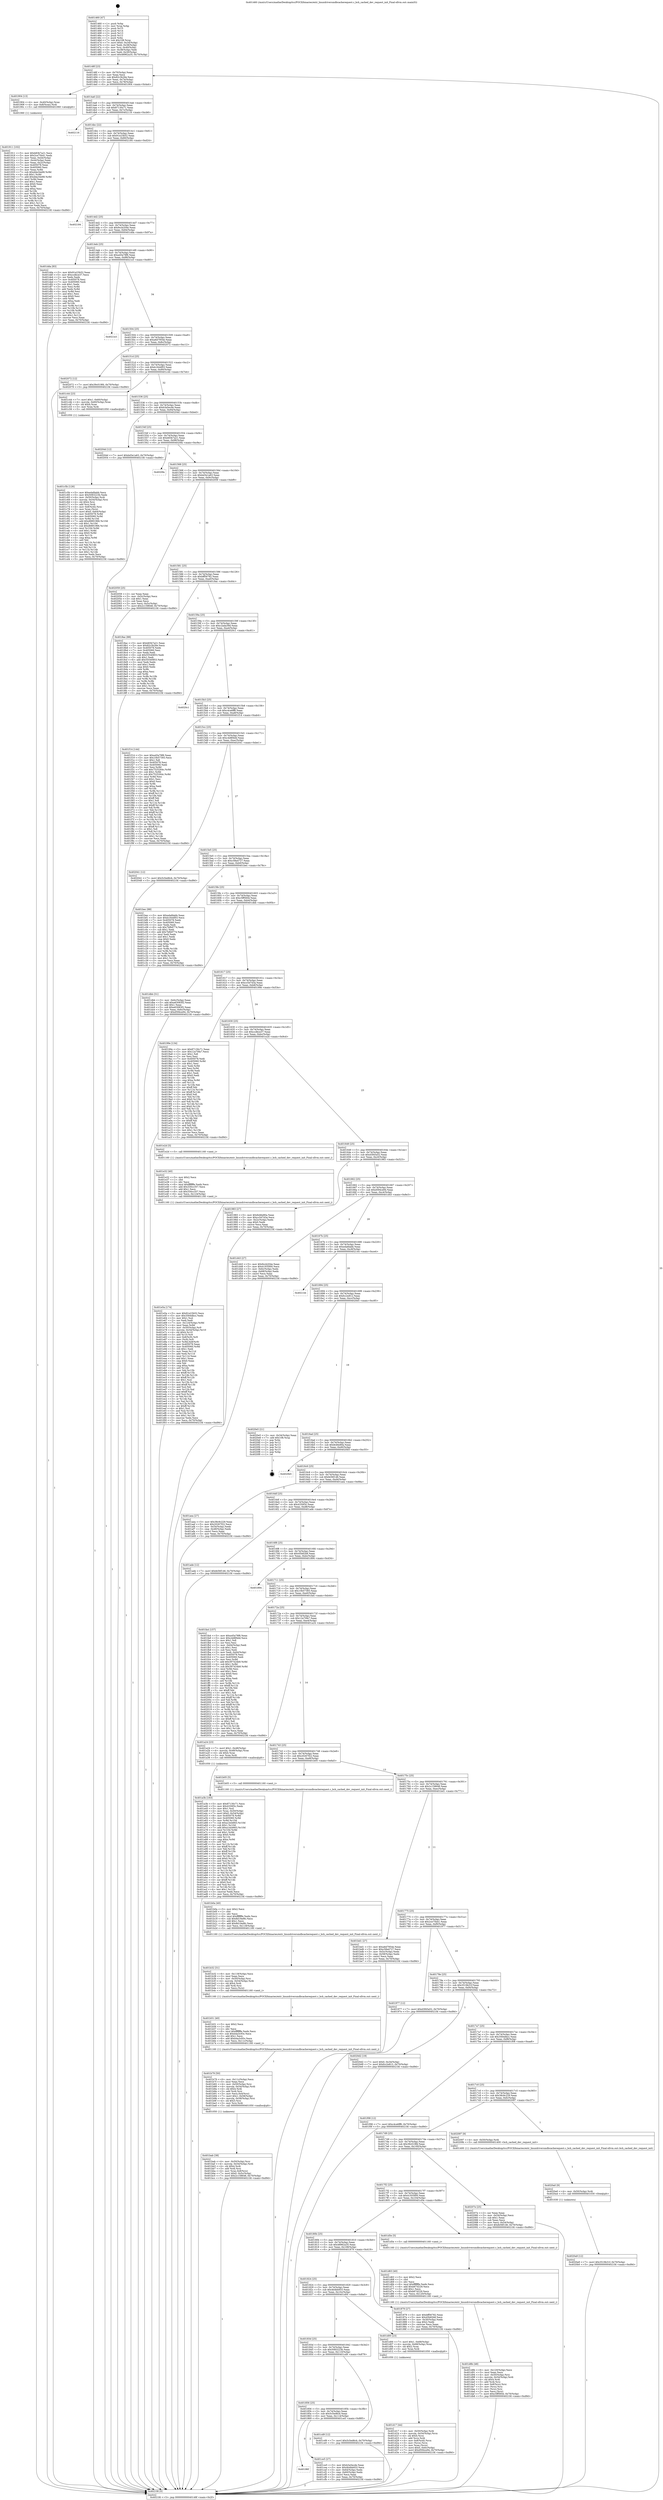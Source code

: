digraph "0x401460" {
  label = "0x401460 (/mnt/c/Users/mathe/Desktop/tcc/POCII/binaries/extr_linuxdriversmdbcacherequest.c_bch_cached_dev_request_init_Final-ollvm.out::main(0))"
  labelloc = "t"
  node[shape=record]

  Entry [label="",width=0.3,height=0.3,shape=circle,fillcolor=black,style=filled]
  "0x40148f" [label="{
     0x40148f [23]\l
     | [instrs]\l
     &nbsp;&nbsp;0x40148f \<+3\>: mov -0x70(%rbp),%eax\l
     &nbsp;&nbsp;0x401492 \<+2\>: mov %eax,%ecx\l
     &nbsp;&nbsp;0x401494 \<+6\>: sub $0x82c3b26e,%ecx\l
     &nbsp;&nbsp;0x40149a \<+3\>: mov %eax,-0x74(%rbp)\l
     &nbsp;&nbsp;0x40149d \<+3\>: mov %ecx,-0x78(%rbp)\l
     &nbsp;&nbsp;0x4014a0 \<+6\>: je 0000000000401904 \<main+0x4a4\>\l
  }"]
  "0x401904" [label="{
     0x401904 [13]\l
     | [instrs]\l
     &nbsp;&nbsp;0x401904 \<+4\>: mov -0x40(%rbp),%rax\l
     &nbsp;&nbsp;0x401908 \<+4\>: mov 0x8(%rax),%rdi\l
     &nbsp;&nbsp;0x40190c \<+5\>: call 0000000000401060 \<atoi@plt\>\l
     | [calls]\l
     &nbsp;&nbsp;0x401060 \{1\} (unknown)\l
  }"]
  "0x4014a6" [label="{
     0x4014a6 [22]\l
     | [instrs]\l
     &nbsp;&nbsp;0x4014a6 \<+5\>: jmp 00000000004014ab \<main+0x4b\>\l
     &nbsp;&nbsp;0x4014ab \<+3\>: mov -0x74(%rbp),%eax\l
     &nbsp;&nbsp;0x4014ae \<+5\>: sub $0x87130c71,%eax\l
     &nbsp;&nbsp;0x4014b3 \<+3\>: mov %eax,-0x7c(%rbp)\l
     &nbsp;&nbsp;0x4014b6 \<+6\>: je 0000000000402116 \<main+0xcb6\>\l
  }"]
  Exit [label="",width=0.3,height=0.3,shape=circle,fillcolor=black,style=filled,peripheries=2]
  "0x402116" [label="{
     0x402116\l
  }", style=dashed]
  "0x4014bc" [label="{
     0x4014bc [22]\l
     | [instrs]\l
     &nbsp;&nbsp;0x4014bc \<+5\>: jmp 00000000004014c1 \<main+0x61\>\l
     &nbsp;&nbsp;0x4014c1 \<+3\>: mov -0x74(%rbp),%eax\l
     &nbsp;&nbsp;0x4014c4 \<+5\>: sub $0x91e23b52,%eax\l
     &nbsp;&nbsp;0x4014c9 \<+3\>: mov %eax,-0x80(%rbp)\l
     &nbsp;&nbsp;0x4014cc \<+6\>: je 0000000000402184 \<main+0xd24\>\l
  }"]
  "0x4020a9" [label="{
     0x4020a9 [12]\l
     | [instrs]\l
     &nbsp;&nbsp;0x4020a9 \<+7\>: movl $0x3519b31f,-0x70(%rbp)\l
     &nbsp;&nbsp;0x4020b0 \<+5\>: jmp 00000000004021fd \<main+0xd9d\>\l
  }"]
  "0x402184" [label="{
     0x402184\l
  }", style=dashed]
  "0x4014d2" [label="{
     0x4014d2 [25]\l
     | [instrs]\l
     &nbsp;&nbsp;0x4014d2 \<+5\>: jmp 00000000004014d7 \<main+0x77\>\l
     &nbsp;&nbsp;0x4014d7 \<+3\>: mov -0x74(%rbp),%eax\l
     &nbsp;&nbsp;0x4014da \<+5\>: sub $0x9ccb204e,%eax\l
     &nbsp;&nbsp;0x4014df \<+6\>: mov %eax,-0x84(%rbp)\l
     &nbsp;&nbsp;0x4014e5 \<+6\>: je 0000000000401dda \<main+0x97a\>\l
  }"]
  "0x4020a0" [label="{
     0x4020a0 [9]\l
     | [instrs]\l
     &nbsp;&nbsp;0x4020a0 \<+4\>: mov -0x50(%rbp),%rdi\l
     &nbsp;&nbsp;0x4020a4 \<+5\>: call 0000000000401030 \<free@plt\>\l
     | [calls]\l
     &nbsp;&nbsp;0x401030 \{1\} (unknown)\l
  }"]
  "0x401dda" [label="{
     0x401dda [83]\l
     | [instrs]\l
     &nbsp;&nbsp;0x401dda \<+5\>: mov $0x91e23b52,%eax\l
     &nbsp;&nbsp;0x401ddf \<+5\>: mov $0xccdbce37,%ecx\l
     &nbsp;&nbsp;0x401de4 \<+2\>: xor %edx,%edx\l
     &nbsp;&nbsp;0x401de6 \<+7\>: mov 0x405078,%esi\l
     &nbsp;&nbsp;0x401ded \<+7\>: mov 0x405060,%edi\l
     &nbsp;&nbsp;0x401df4 \<+3\>: sub $0x1,%edx\l
     &nbsp;&nbsp;0x401df7 \<+3\>: mov %esi,%r8d\l
     &nbsp;&nbsp;0x401dfa \<+3\>: add %edx,%r8d\l
     &nbsp;&nbsp;0x401dfd \<+4\>: imul %r8d,%esi\l
     &nbsp;&nbsp;0x401e01 \<+3\>: and $0x1,%esi\l
     &nbsp;&nbsp;0x401e04 \<+3\>: cmp $0x0,%esi\l
     &nbsp;&nbsp;0x401e07 \<+4\>: sete %r9b\l
     &nbsp;&nbsp;0x401e0b \<+3\>: cmp $0xa,%edi\l
     &nbsp;&nbsp;0x401e0e \<+4\>: setl %r10b\l
     &nbsp;&nbsp;0x401e12 \<+3\>: mov %r9b,%r11b\l
     &nbsp;&nbsp;0x401e15 \<+3\>: and %r10b,%r11b\l
     &nbsp;&nbsp;0x401e18 \<+3\>: xor %r10b,%r9b\l
     &nbsp;&nbsp;0x401e1b \<+3\>: or %r9b,%r11b\l
     &nbsp;&nbsp;0x401e1e \<+4\>: test $0x1,%r11b\l
     &nbsp;&nbsp;0x401e22 \<+3\>: cmovne %ecx,%eax\l
     &nbsp;&nbsp;0x401e25 \<+3\>: mov %eax,-0x70(%rbp)\l
     &nbsp;&nbsp;0x401e28 \<+5\>: jmp 00000000004021fd \<main+0xd9d\>\l
  }"]
  "0x4014eb" [label="{
     0x4014eb [25]\l
     | [instrs]\l
     &nbsp;&nbsp;0x4014eb \<+5\>: jmp 00000000004014f0 \<main+0x90\>\l
     &nbsp;&nbsp;0x4014f0 \<+3\>: mov -0x74(%rbp),%eax\l
     &nbsp;&nbsp;0x4014f3 \<+5\>: sub $0xa45a78f6,%eax\l
     &nbsp;&nbsp;0x4014f8 \<+6\>: mov %eax,-0x88(%rbp)\l
     &nbsp;&nbsp;0x4014fe \<+6\>: je 00000000004021e3 \<main+0xd83\>\l
  }"]
  "0x401e5a" [label="{
     0x401e5a [174]\l
     | [instrs]\l
     &nbsp;&nbsp;0x401e5a \<+5\>: mov $0x91e23b52,%ecx\l
     &nbsp;&nbsp;0x401e5f \<+5\>: mov $0x3564dbcc,%edx\l
     &nbsp;&nbsp;0x401e64 \<+3\>: mov $0x1,%sil\l
     &nbsp;&nbsp;0x401e67 \<+2\>: xor %edi,%edi\l
     &nbsp;&nbsp;0x401e69 \<+7\>: mov -0x124(%rbp),%r8d\l
     &nbsp;&nbsp;0x401e70 \<+4\>: imul %eax,%r8d\l
     &nbsp;&nbsp;0x401e74 \<+4\>: mov -0x50(%rbp),%r9\l
     &nbsp;&nbsp;0x401e78 \<+4\>: movslq -0x54(%rbp),%r10\l
     &nbsp;&nbsp;0x401e7c \<+4\>: shl $0x4,%r10\l
     &nbsp;&nbsp;0x401e80 \<+3\>: add %r10,%r9\l
     &nbsp;&nbsp;0x401e83 \<+4\>: mov 0x8(%r9),%r9\l
     &nbsp;&nbsp;0x401e87 \<+3\>: mov (%r9),%r9\l
     &nbsp;&nbsp;0x401e8a \<+4\>: mov %r8d,0x8(%r9)\l
     &nbsp;&nbsp;0x401e8e \<+7\>: mov 0x405078,%eax\l
     &nbsp;&nbsp;0x401e95 \<+8\>: mov 0x405060,%r8d\l
     &nbsp;&nbsp;0x401e9d \<+3\>: sub $0x1,%edi\l
     &nbsp;&nbsp;0x401ea0 \<+3\>: mov %eax,%r11d\l
     &nbsp;&nbsp;0x401ea3 \<+3\>: add %edi,%r11d\l
     &nbsp;&nbsp;0x401ea6 \<+4\>: imul %r11d,%eax\l
     &nbsp;&nbsp;0x401eaa \<+3\>: and $0x1,%eax\l
     &nbsp;&nbsp;0x401ead \<+3\>: cmp $0x0,%eax\l
     &nbsp;&nbsp;0x401eb0 \<+3\>: sete %bl\l
     &nbsp;&nbsp;0x401eb3 \<+4\>: cmp $0xa,%r8d\l
     &nbsp;&nbsp;0x401eb7 \<+4\>: setl %r14b\l
     &nbsp;&nbsp;0x401ebb \<+3\>: mov %bl,%r15b\l
     &nbsp;&nbsp;0x401ebe \<+4\>: xor $0xff,%r15b\l
     &nbsp;&nbsp;0x401ec2 \<+3\>: mov %r14b,%r12b\l
     &nbsp;&nbsp;0x401ec5 \<+4\>: xor $0xff,%r12b\l
     &nbsp;&nbsp;0x401ec9 \<+4\>: xor $0x1,%sil\l
     &nbsp;&nbsp;0x401ecd \<+3\>: mov %r15b,%r13b\l
     &nbsp;&nbsp;0x401ed0 \<+4\>: and $0xff,%r13b\l
     &nbsp;&nbsp;0x401ed4 \<+3\>: and %sil,%bl\l
     &nbsp;&nbsp;0x401ed7 \<+3\>: mov %r12b,%al\l
     &nbsp;&nbsp;0x401eda \<+2\>: and $0xff,%al\l
     &nbsp;&nbsp;0x401edc \<+3\>: and %sil,%r14b\l
     &nbsp;&nbsp;0x401edf \<+3\>: or %bl,%r13b\l
     &nbsp;&nbsp;0x401ee2 \<+3\>: or %r14b,%al\l
     &nbsp;&nbsp;0x401ee5 \<+3\>: xor %al,%r13b\l
     &nbsp;&nbsp;0x401ee8 \<+3\>: or %r12b,%r15b\l
     &nbsp;&nbsp;0x401eeb \<+4\>: xor $0xff,%r15b\l
     &nbsp;&nbsp;0x401eef \<+4\>: or $0x1,%sil\l
     &nbsp;&nbsp;0x401ef3 \<+3\>: and %sil,%r15b\l
     &nbsp;&nbsp;0x401ef6 \<+3\>: or %r15b,%r13b\l
     &nbsp;&nbsp;0x401ef9 \<+4\>: test $0x1,%r13b\l
     &nbsp;&nbsp;0x401efd \<+3\>: cmovne %edx,%ecx\l
     &nbsp;&nbsp;0x401f00 \<+3\>: mov %ecx,-0x70(%rbp)\l
     &nbsp;&nbsp;0x401f03 \<+5\>: jmp 00000000004021fd \<main+0xd9d\>\l
  }"]
  "0x4021e3" [label="{
     0x4021e3\l
  }", style=dashed]
  "0x401504" [label="{
     0x401504 [25]\l
     | [instrs]\l
     &nbsp;&nbsp;0x401504 \<+5\>: jmp 0000000000401509 \<main+0xa9\>\l
     &nbsp;&nbsp;0x401509 \<+3\>: mov -0x74(%rbp),%eax\l
     &nbsp;&nbsp;0x40150c \<+5\>: sub $0xa6d7954e,%eax\l
     &nbsp;&nbsp;0x401511 \<+6\>: mov %eax,-0x8c(%rbp)\l
     &nbsp;&nbsp;0x401517 \<+6\>: je 0000000000402072 \<main+0xc12\>\l
  }"]
  "0x401e32" [label="{
     0x401e32 [40]\l
     | [instrs]\l
     &nbsp;&nbsp;0x401e32 \<+5\>: mov $0x2,%ecx\l
     &nbsp;&nbsp;0x401e37 \<+1\>: cltd\l
     &nbsp;&nbsp;0x401e38 \<+2\>: idiv %ecx\l
     &nbsp;&nbsp;0x401e3a \<+6\>: imul $0xfffffffe,%edx,%ecx\l
     &nbsp;&nbsp;0x401e40 \<+6\>: add $0x330cc357,%ecx\l
     &nbsp;&nbsp;0x401e46 \<+3\>: add $0x1,%ecx\l
     &nbsp;&nbsp;0x401e49 \<+6\>: sub $0x330cc357,%ecx\l
     &nbsp;&nbsp;0x401e4f \<+6\>: mov %ecx,-0x124(%rbp)\l
     &nbsp;&nbsp;0x401e55 \<+5\>: call 0000000000401160 \<next_i\>\l
     | [calls]\l
     &nbsp;&nbsp;0x401160 \{1\} (/mnt/c/Users/mathe/Desktop/tcc/POCII/binaries/extr_linuxdriversmdbcacherequest.c_bch_cached_dev_request_init_Final-ollvm.out::next_i)\l
  }"]
  "0x402072" [label="{
     0x402072 [12]\l
     | [instrs]\l
     &nbsp;&nbsp;0x402072 \<+7\>: movl $0x39c019fd,-0x70(%rbp)\l
     &nbsp;&nbsp;0x402079 \<+5\>: jmp 00000000004021fd \<main+0xd9d\>\l
  }"]
  "0x40151d" [label="{
     0x40151d [25]\l
     | [instrs]\l
     &nbsp;&nbsp;0x40151d \<+5\>: jmp 0000000000401522 \<main+0xc2\>\l
     &nbsp;&nbsp;0x401522 \<+3\>: mov -0x74(%rbp),%eax\l
     &nbsp;&nbsp;0x401525 \<+5\>: sub $0xb1644f03,%eax\l
     &nbsp;&nbsp;0x40152a \<+6\>: mov %eax,-0x90(%rbp)\l
     &nbsp;&nbsp;0x401530 \<+6\>: je 0000000000401c44 \<main+0x7e4\>\l
  }"]
  "0x401d8b" [label="{
     0x401d8b [48]\l
     | [instrs]\l
     &nbsp;&nbsp;0x401d8b \<+6\>: mov -0x120(%rbp),%ecx\l
     &nbsp;&nbsp;0x401d91 \<+3\>: imul %eax,%ecx\l
     &nbsp;&nbsp;0x401d94 \<+4\>: mov -0x50(%rbp),%rsi\l
     &nbsp;&nbsp;0x401d98 \<+4\>: movslq -0x54(%rbp),%rdi\l
     &nbsp;&nbsp;0x401d9c \<+4\>: shl $0x4,%rdi\l
     &nbsp;&nbsp;0x401da0 \<+3\>: add %rdi,%rsi\l
     &nbsp;&nbsp;0x401da3 \<+4\>: mov 0x8(%rsi),%rsi\l
     &nbsp;&nbsp;0x401da7 \<+3\>: mov (%rsi),%rsi\l
     &nbsp;&nbsp;0x401daa \<+3\>: mov (%rsi),%rsi\l
     &nbsp;&nbsp;0x401dad \<+2\>: mov %ecx,(%rsi)\l
     &nbsp;&nbsp;0x401daf \<+7\>: movl $0xc5ff560d,-0x70(%rbp)\l
     &nbsp;&nbsp;0x401db6 \<+5\>: jmp 00000000004021fd \<main+0xd9d\>\l
  }"]
  "0x401c44" [label="{
     0x401c44 [23]\l
     | [instrs]\l
     &nbsp;&nbsp;0x401c44 \<+7\>: movl $0x1,-0x60(%rbp)\l
     &nbsp;&nbsp;0x401c4b \<+4\>: movslq -0x60(%rbp),%rax\l
     &nbsp;&nbsp;0x401c4f \<+4\>: shl $0x4,%rax\l
     &nbsp;&nbsp;0x401c53 \<+3\>: mov %rax,%rdi\l
     &nbsp;&nbsp;0x401c56 \<+5\>: call 0000000000401050 \<malloc@plt\>\l
     | [calls]\l
     &nbsp;&nbsp;0x401050 \{1\} (unknown)\l
  }"]
  "0x401536" [label="{
     0x401536 [25]\l
     | [instrs]\l
     &nbsp;&nbsp;0x401536 \<+5\>: jmp 000000000040153b \<main+0xdb\>\l
     &nbsp;&nbsp;0x40153b \<+3\>: mov -0x74(%rbp),%eax\l
     &nbsp;&nbsp;0x40153e \<+5\>: sub $0xb3a5ecde,%eax\l
     &nbsp;&nbsp;0x401543 \<+6\>: mov %eax,-0x94(%rbp)\l
     &nbsp;&nbsp;0x401549 \<+6\>: je 000000000040204d \<main+0xbed\>\l
  }"]
  "0x401d63" [label="{
     0x401d63 [40]\l
     | [instrs]\l
     &nbsp;&nbsp;0x401d63 \<+5\>: mov $0x2,%ecx\l
     &nbsp;&nbsp;0x401d68 \<+1\>: cltd\l
     &nbsp;&nbsp;0x401d69 \<+2\>: idiv %ecx\l
     &nbsp;&nbsp;0x401d6b \<+6\>: imul $0xfffffffe,%edx,%ecx\l
     &nbsp;&nbsp;0x401d71 \<+6\>: add $0xb67d229,%ecx\l
     &nbsp;&nbsp;0x401d77 \<+3\>: add $0x1,%ecx\l
     &nbsp;&nbsp;0x401d7a \<+6\>: sub $0xb67d229,%ecx\l
     &nbsp;&nbsp;0x401d80 \<+6\>: mov %ecx,-0x120(%rbp)\l
     &nbsp;&nbsp;0x401d86 \<+5\>: call 0000000000401160 \<next_i\>\l
     | [calls]\l
     &nbsp;&nbsp;0x401160 \{1\} (/mnt/c/Users/mathe/Desktop/tcc/POCII/binaries/extr_linuxdriversmdbcacherequest.c_bch_cached_dev_request_init_Final-ollvm.out::next_i)\l
  }"]
  "0x40204d" [label="{
     0x40204d [12]\l
     | [instrs]\l
     &nbsp;&nbsp;0x40204d \<+7\>: movl $0xbd3e1a63,-0x70(%rbp)\l
     &nbsp;&nbsp;0x402054 \<+5\>: jmp 00000000004021fd \<main+0xd9d\>\l
  }"]
  "0x40154f" [label="{
     0x40154f [25]\l
     | [instrs]\l
     &nbsp;&nbsp;0x40154f \<+5\>: jmp 0000000000401554 \<main+0xf4\>\l
     &nbsp;&nbsp;0x401554 \<+3\>: mov -0x74(%rbp),%eax\l
     &nbsp;&nbsp;0x401557 \<+5\>: sub $0xb83b7a21,%eax\l
     &nbsp;&nbsp;0x40155c \<+6\>: mov %eax,-0x98(%rbp)\l
     &nbsp;&nbsp;0x401562 \<+6\>: je 00000000004020fa \<main+0xc9a\>\l
  }"]
  "0x401d17" [label="{
     0x401d17 [44]\l
     | [instrs]\l
     &nbsp;&nbsp;0x401d17 \<+4\>: mov -0x50(%rbp),%rdi\l
     &nbsp;&nbsp;0x401d1b \<+4\>: movslq -0x54(%rbp),%rcx\l
     &nbsp;&nbsp;0x401d1f \<+4\>: shl $0x4,%rcx\l
     &nbsp;&nbsp;0x401d23 \<+3\>: add %rcx,%rdi\l
     &nbsp;&nbsp;0x401d26 \<+4\>: mov 0x8(%rdi),%rcx\l
     &nbsp;&nbsp;0x401d2a \<+3\>: mov (%rcx),%rcx\l
     &nbsp;&nbsp;0x401d2d \<+3\>: mov %rax,(%rcx)\l
     &nbsp;&nbsp;0x401d30 \<+7\>: movl $0x0,-0x6c(%rbp)\l
     &nbsp;&nbsp;0x401d37 \<+7\>: movl $0xd594ce94,-0x70(%rbp)\l
     &nbsp;&nbsp;0x401d3e \<+5\>: jmp 00000000004021fd \<main+0xd9d\>\l
  }"]
  "0x4020fa" [label="{
     0x4020fa\l
  }", style=dashed]
  "0x401568" [label="{
     0x401568 [25]\l
     | [instrs]\l
     &nbsp;&nbsp;0x401568 \<+5\>: jmp 000000000040156d \<main+0x10d\>\l
     &nbsp;&nbsp;0x40156d \<+3\>: mov -0x74(%rbp),%eax\l
     &nbsp;&nbsp;0x401570 \<+5\>: sub $0xbd3e1a63,%eax\l
     &nbsp;&nbsp;0x401575 \<+6\>: mov %eax,-0x9c(%rbp)\l
     &nbsp;&nbsp;0x40157b \<+6\>: je 0000000000402059 \<main+0xbf9\>\l
  }"]
  "0x40186f" [label="{
     0x40186f\l
  }", style=dashed]
  "0x402059" [label="{
     0x402059 [25]\l
     | [instrs]\l
     &nbsp;&nbsp;0x402059 \<+2\>: xor %eax,%eax\l
     &nbsp;&nbsp;0x40205b \<+3\>: mov -0x5c(%rbp),%ecx\l
     &nbsp;&nbsp;0x40205e \<+3\>: sub $0x1,%eax\l
     &nbsp;&nbsp;0x402061 \<+2\>: sub %eax,%ecx\l
     &nbsp;&nbsp;0x402063 \<+3\>: mov %ecx,-0x5c(%rbp)\l
     &nbsp;&nbsp;0x402066 \<+7\>: movl $0x2c158648,-0x70(%rbp)\l
     &nbsp;&nbsp;0x40206d \<+5\>: jmp 00000000004021fd \<main+0xd9d\>\l
  }"]
  "0x401581" [label="{
     0x401581 [25]\l
     | [instrs]\l
     &nbsp;&nbsp;0x401581 \<+5\>: jmp 0000000000401586 \<main+0x126\>\l
     &nbsp;&nbsp;0x401586 \<+3\>: mov -0x74(%rbp),%eax\l
     &nbsp;&nbsp;0x401589 \<+5\>: sub $0xbff56782,%eax\l
     &nbsp;&nbsp;0x40158e \<+6\>: mov %eax,-0xa0(%rbp)\l
     &nbsp;&nbsp;0x401594 \<+6\>: je 00000000004018ac \<main+0x44c\>\l
  }"]
  "0x401ce5" [label="{
     0x401ce5 [27]\l
     | [instrs]\l
     &nbsp;&nbsp;0x401ce5 \<+5\>: mov $0xb3a5ecde,%eax\l
     &nbsp;&nbsp;0x401cea \<+5\>: mov $0x4b4bb933,%ecx\l
     &nbsp;&nbsp;0x401cef \<+3\>: mov -0x64(%rbp),%edx\l
     &nbsp;&nbsp;0x401cf2 \<+3\>: cmp -0x60(%rbp),%edx\l
     &nbsp;&nbsp;0x401cf5 \<+3\>: cmovl %ecx,%eax\l
     &nbsp;&nbsp;0x401cf8 \<+3\>: mov %eax,-0x70(%rbp)\l
     &nbsp;&nbsp;0x401cfb \<+5\>: jmp 00000000004021fd \<main+0xd9d\>\l
  }"]
  "0x4018ac" [label="{
     0x4018ac [88]\l
     | [instrs]\l
     &nbsp;&nbsp;0x4018ac \<+5\>: mov $0xb83b7a21,%eax\l
     &nbsp;&nbsp;0x4018b1 \<+5\>: mov $0x82c3b26e,%ecx\l
     &nbsp;&nbsp;0x4018b6 \<+7\>: mov 0x405078,%edx\l
     &nbsp;&nbsp;0x4018bd \<+7\>: mov 0x405060,%esi\l
     &nbsp;&nbsp;0x4018c4 \<+2\>: mov %edx,%edi\l
     &nbsp;&nbsp;0x4018c6 \<+6\>: sub $0x55540853,%edi\l
     &nbsp;&nbsp;0x4018cc \<+3\>: sub $0x1,%edi\l
     &nbsp;&nbsp;0x4018cf \<+6\>: add $0x55540853,%edi\l
     &nbsp;&nbsp;0x4018d5 \<+3\>: imul %edi,%edx\l
     &nbsp;&nbsp;0x4018d8 \<+3\>: and $0x1,%edx\l
     &nbsp;&nbsp;0x4018db \<+3\>: cmp $0x0,%edx\l
     &nbsp;&nbsp;0x4018de \<+4\>: sete %r8b\l
     &nbsp;&nbsp;0x4018e2 \<+3\>: cmp $0xa,%esi\l
     &nbsp;&nbsp;0x4018e5 \<+4\>: setl %r9b\l
     &nbsp;&nbsp;0x4018e9 \<+3\>: mov %r8b,%r10b\l
     &nbsp;&nbsp;0x4018ec \<+3\>: and %r9b,%r10b\l
     &nbsp;&nbsp;0x4018ef \<+3\>: xor %r9b,%r8b\l
     &nbsp;&nbsp;0x4018f2 \<+3\>: or %r8b,%r10b\l
     &nbsp;&nbsp;0x4018f5 \<+4\>: test $0x1,%r10b\l
     &nbsp;&nbsp;0x4018f9 \<+3\>: cmovne %ecx,%eax\l
     &nbsp;&nbsp;0x4018fc \<+3\>: mov %eax,-0x70(%rbp)\l
     &nbsp;&nbsp;0x4018ff \<+5\>: jmp 00000000004021fd \<main+0xd9d\>\l
  }"]
  "0x40159a" [label="{
     0x40159a [25]\l
     | [instrs]\l
     &nbsp;&nbsp;0x40159a \<+5\>: jmp 000000000040159f \<main+0x13f\>\l
     &nbsp;&nbsp;0x40159f \<+3\>: mov -0x74(%rbp),%eax\l
     &nbsp;&nbsp;0x4015a2 \<+5\>: sub $0xc2ada39d,%eax\l
     &nbsp;&nbsp;0x4015a7 \<+6\>: mov %eax,-0xa4(%rbp)\l
     &nbsp;&nbsp;0x4015ad \<+6\>: je 00000000004020c1 \<main+0xc61\>\l
  }"]
  "0x401856" [label="{
     0x401856 [25]\l
     | [instrs]\l
     &nbsp;&nbsp;0x401856 \<+5\>: jmp 000000000040185b \<main+0x3fb\>\l
     &nbsp;&nbsp;0x40185b \<+3\>: mov -0x74(%rbp),%eax\l
     &nbsp;&nbsp;0x40185e \<+5\>: sub $0x5c5ed6cb,%eax\l
     &nbsp;&nbsp;0x401863 \<+6\>: mov %eax,-0x114(%rbp)\l
     &nbsp;&nbsp;0x401869 \<+6\>: je 0000000000401ce5 \<main+0x885\>\l
  }"]
  "0x4020c1" [label="{
     0x4020c1\l
  }", style=dashed]
  "0x4015b3" [label="{
     0x4015b3 [25]\l
     | [instrs]\l
     &nbsp;&nbsp;0x4015b3 \<+5\>: jmp 00000000004015b8 \<main+0x158\>\l
     &nbsp;&nbsp;0x4015b8 \<+3\>: mov -0x74(%rbp),%eax\l
     &nbsp;&nbsp;0x4015bb \<+5\>: sub $0xc4ce6ff6,%eax\l
     &nbsp;&nbsp;0x4015c0 \<+6\>: mov %eax,-0xa8(%rbp)\l
     &nbsp;&nbsp;0x4015c6 \<+6\>: je 0000000000401f14 \<main+0xab4\>\l
  }"]
  "0x401cd9" [label="{
     0x401cd9 [12]\l
     | [instrs]\l
     &nbsp;&nbsp;0x401cd9 \<+7\>: movl $0x5c5ed6cb,-0x70(%rbp)\l
     &nbsp;&nbsp;0x401ce0 \<+5\>: jmp 00000000004021fd \<main+0xd9d\>\l
  }"]
  "0x401f14" [label="{
     0x401f14 [144]\l
     | [instrs]\l
     &nbsp;&nbsp;0x401f14 \<+5\>: mov $0xa45a78f6,%eax\l
     &nbsp;&nbsp;0x401f19 \<+5\>: mov $0x10b57393,%ecx\l
     &nbsp;&nbsp;0x401f1e \<+2\>: mov $0x1,%dl\l
     &nbsp;&nbsp;0x401f20 \<+7\>: mov 0x405078,%esi\l
     &nbsp;&nbsp;0x401f27 \<+7\>: mov 0x405060,%edi\l
     &nbsp;&nbsp;0x401f2e \<+3\>: mov %esi,%r8d\l
     &nbsp;&nbsp;0x401f31 \<+7\>: add $0x7525264c,%r8d\l
     &nbsp;&nbsp;0x401f38 \<+4\>: sub $0x1,%r8d\l
     &nbsp;&nbsp;0x401f3c \<+7\>: sub $0x7525264c,%r8d\l
     &nbsp;&nbsp;0x401f43 \<+4\>: imul %r8d,%esi\l
     &nbsp;&nbsp;0x401f47 \<+3\>: and $0x1,%esi\l
     &nbsp;&nbsp;0x401f4a \<+3\>: cmp $0x0,%esi\l
     &nbsp;&nbsp;0x401f4d \<+4\>: sete %r9b\l
     &nbsp;&nbsp;0x401f51 \<+3\>: cmp $0xa,%edi\l
     &nbsp;&nbsp;0x401f54 \<+4\>: setl %r10b\l
     &nbsp;&nbsp;0x401f58 \<+3\>: mov %r9b,%r11b\l
     &nbsp;&nbsp;0x401f5b \<+4\>: xor $0xff,%r11b\l
     &nbsp;&nbsp;0x401f5f \<+3\>: mov %r10b,%bl\l
     &nbsp;&nbsp;0x401f62 \<+3\>: xor $0xff,%bl\l
     &nbsp;&nbsp;0x401f65 \<+3\>: xor $0x1,%dl\l
     &nbsp;&nbsp;0x401f68 \<+3\>: mov %r11b,%r14b\l
     &nbsp;&nbsp;0x401f6b \<+4\>: and $0xff,%r14b\l
     &nbsp;&nbsp;0x401f6f \<+3\>: and %dl,%r9b\l
     &nbsp;&nbsp;0x401f72 \<+3\>: mov %bl,%r15b\l
     &nbsp;&nbsp;0x401f75 \<+4\>: and $0xff,%r15b\l
     &nbsp;&nbsp;0x401f79 \<+3\>: and %dl,%r10b\l
     &nbsp;&nbsp;0x401f7c \<+3\>: or %r9b,%r14b\l
     &nbsp;&nbsp;0x401f7f \<+3\>: or %r10b,%r15b\l
     &nbsp;&nbsp;0x401f82 \<+3\>: xor %r15b,%r14b\l
     &nbsp;&nbsp;0x401f85 \<+3\>: or %bl,%r11b\l
     &nbsp;&nbsp;0x401f88 \<+4\>: xor $0xff,%r11b\l
     &nbsp;&nbsp;0x401f8c \<+3\>: or $0x1,%dl\l
     &nbsp;&nbsp;0x401f8f \<+3\>: and %dl,%r11b\l
     &nbsp;&nbsp;0x401f92 \<+3\>: or %r11b,%r14b\l
     &nbsp;&nbsp;0x401f95 \<+4\>: test $0x1,%r14b\l
     &nbsp;&nbsp;0x401f99 \<+3\>: cmovne %ecx,%eax\l
     &nbsp;&nbsp;0x401f9c \<+3\>: mov %eax,-0x70(%rbp)\l
     &nbsp;&nbsp;0x401f9f \<+5\>: jmp 00000000004021fd \<main+0xd9d\>\l
  }"]
  "0x4015cc" [label="{
     0x4015cc [25]\l
     | [instrs]\l
     &nbsp;&nbsp;0x4015cc \<+5\>: jmp 00000000004015d1 \<main+0x171\>\l
     &nbsp;&nbsp;0x4015d1 \<+3\>: mov -0x74(%rbp),%eax\l
     &nbsp;&nbsp;0x4015d4 \<+5\>: sub $0xc4d8f4dd,%eax\l
     &nbsp;&nbsp;0x4015d9 \<+6\>: mov %eax,-0xac(%rbp)\l
     &nbsp;&nbsp;0x4015df \<+6\>: je 0000000000402041 \<main+0xbe1\>\l
  }"]
  "0x40183d" [label="{
     0x40183d [25]\l
     | [instrs]\l
     &nbsp;&nbsp;0x40183d \<+5\>: jmp 0000000000401842 \<main+0x3e2\>\l
     &nbsp;&nbsp;0x401842 \<+3\>: mov -0x74(%rbp),%eax\l
     &nbsp;&nbsp;0x401845 \<+5\>: sub $0x5083223b,%eax\l
     &nbsp;&nbsp;0x40184a \<+6\>: mov %eax,-0x110(%rbp)\l
     &nbsp;&nbsp;0x401850 \<+6\>: je 0000000000401cd9 \<main+0x879\>\l
  }"]
  "0x402041" [label="{
     0x402041 [12]\l
     | [instrs]\l
     &nbsp;&nbsp;0x402041 \<+7\>: movl $0x5c5ed6cb,-0x70(%rbp)\l
     &nbsp;&nbsp;0x402048 \<+5\>: jmp 00000000004021fd \<main+0xd9d\>\l
  }"]
  "0x4015e5" [label="{
     0x4015e5 [25]\l
     | [instrs]\l
     &nbsp;&nbsp;0x4015e5 \<+5\>: jmp 00000000004015ea \<main+0x18a\>\l
     &nbsp;&nbsp;0x4015ea \<+3\>: mov -0x74(%rbp),%eax\l
     &nbsp;&nbsp;0x4015ed \<+5\>: sub $0xc58a4727,%eax\l
     &nbsp;&nbsp;0x4015f2 \<+6\>: mov %eax,-0xb0(%rbp)\l
     &nbsp;&nbsp;0x4015f8 \<+6\>: je 0000000000401bec \<main+0x78c\>\l
  }"]
  "0x401d00" [label="{
     0x401d00 [23]\l
     | [instrs]\l
     &nbsp;&nbsp;0x401d00 \<+7\>: movl $0x1,-0x68(%rbp)\l
     &nbsp;&nbsp;0x401d07 \<+4\>: movslq -0x68(%rbp),%rax\l
     &nbsp;&nbsp;0x401d0b \<+4\>: shl $0x2,%rax\l
     &nbsp;&nbsp;0x401d0f \<+3\>: mov %rax,%rdi\l
     &nbsp;&nbsp;0x401d12 \<+5\>: call 0000000000401050 \<malloc@plt\>\l
     | [calls]\l
     &nbsp;&nbsp;0x401050 \{1\} (unknown)\l
  }"]
  "0x401bec" [label="{
     0x401bec [88]\l
     | [instrs]\l
     &nbsp;&nbsp;0x401bec \<+5\>: mov $0xedafdabb,%eax\l
     &nbsp;&nbsp;0x401bf1 \<+5\>: mov $0xb1644f03,%ecx\l
     &nbsp;&nbsp;0x401bf6 \<+7\>: mov 0x405078,%edx\l
     &nbsp;&nbsp;0x401bfd \<+7\>: mov 0x405060,%esi\l
     &nbsp;&nbsp;0x401c04 \<+2\>: mov %edx,%edi\l
     &nbsp;&nbsp;0x401c06 \<+6\>: sub $0x7bfb9774,%edi\l
     &nbsp;&nbsp;0x401c0c \<+3\>: sub $0x1,%edi\l
     &nbsp;&nbsp;0x401c0f \<+6\>: add $0x7bfb9774,%edi\l
     &nbsp;&nbsp;0x401c15 \<+3\>: imul %edi,%edx\l
     &nbsp;&nbsp;0x401c18 \<+3\>: and $0x1,%edx\l
     &nbsp;&nbsp;0x401c1b \<+3\>: cmp $0x0,%edx\l
     &nbsp;&nbsp;0x401c1e \<+4\>: sete %r8b\l
     &nbsp;&nbsp;0x401c22 \<+3\>: cmp $0xa,%esi\l
     &nbsp;&nbsp;0x401c25 \<+4\>: setl %r9b\l
     &nbsp;&nbsp;0x401c29 \<+3\>: mov %r8b,%r10b\l
     &nbsp;&nbsp;0x401c2c \<+3\>: and %r9b,%r10b\l
     &nbsp;&nbsp;0x401c2f \<+3\>: xor %r9b,%r8b\l
     &nbsp;&nbsp;0x401c32 \<+3\>: or %r8b,%r10b\l
     &nbsp;&nbsp;0x401c35 \<+4\>: test $0x1,%r10b\l
     &nbsp;&nbsp;0x401c39 \<+3\>: cmovne %ecx,%eax\l
     &nbsp;&nbsp;0x401c3c \<+3\>: mov %eax,-0x70(%rbp)\l
     &nbsp;&nbsp;0x401c3f \<+5\>: jmp 00000000004021fd \<main+0xd9d\>\l
  }"]
  "0x4015fe" [label="{
     0x4015fe [25]\l
     | [instrs]\l
     &nbsp;&nbsp;0x4015fe \<+5\>: jmp 0000000000401603 \<main+0x1a3\>\l
     &nbsp;&nbsp;0x401603 \<+3\>: mov -0x74(%rbp),%eax\l
     &nbsp;&nbsp;0x401606 \<+5\>: sub $0xc5ff560d,%eax\l
     &nbsp;&nbsp;0x40160b \<+6\>: mov %eax,-0xb4(%rbp)\l
     &nbsp;&nbsp;0x401611 \<+6\>: je 0000000000401dbb \<main+0x95b\>\l
  }"]
  "0x401c5b" [label="{
     0x401c5b [126]\l
     | [instrs]\l
     &nbsp;&nbsp;0x401c5b \<+5\>: mov $0xedafdabb,%ecx\l
     &nbsp;&nbsp;0x401c60 \<+5\>: mov $0x5083223b,%edx\l
     &nbsp;&nbsp;0x401c65 \<+4\>: mov -0x50(%rbp),%rdi\l
     &nbsp;&nbsp;0x401c69 \<+4\>: movslq -0x54(%rbp),%rsi\l
     &nbsp;&nbsp;0x401c6d \<+4\>: shl $0x4,%rsi\l
     &nbsp;&nbsp;0x401c71 \<+3\>: add %rsi,%rdi\l
     &nbsp;&nbsp;0x401c74 \<+4\>: mov 0x8(%rdi),%rsi\l
     &nbsp;&nbsp;0x401c78 \<+3\>: mov %rax,(%rsi)\l
     &nbsp;&nbsp;0x401c7b \<+7\>: movl $0x0,-0x64(%rbp)\l
     &nbsp;&nbsp;0x401c82 \<+8\>: mov 0x405078,%r8d\l
     &nbsp;&nbsp;0x401c8a \<+8\>: mov 0x405060,%r9d\l
     &nbsp;&nbsp;0x401c92 \<+3\>: mov %r8d,%r10d\l
     &nbsp;&nbsp;0x401c95 \<+7\>: add $0xd6891966,%r10d\l
     &nbsp;&nbsp;0x401c9c \<+4\>: sub $0x1,%r10d\l
     &nbsp;&nbsp;0x401ca0 \<+7\>: sub $0xd6891966,%r10d\l
     &nbsp;&nbsp;0x401ca7 \<+4\>: imul %r10d,%r8d\l
     &nbsp;&nbsp;0x401cab \<+4\>: and $0x1,%r8d\l
     &nbsp;&nbsp;0x401caf \<+4\>: cmp $0x0,%r8d\l
     &nbsp;&nbsp;0x401cb3 \<+4\>: sete %r11b\l
     &nbsp;&nbsp;0x401cb7 \<+4\>: cmp $0xa,%r9d\l
     &nbsp;&nbsp;0x401cbb \<+3\>: setl %bl\l
     &nbsp;&nbsp;0x401cbe \<+3\>: mov %r11b,%r14b\l
     &nbsp;&nbsp;0x401cc1 \<+3\>: and %bl,%r14b\l
     &nbsp;&nbsp;0x401cc4 \<+3\>: xor %bl,%r11b\l
     &nbsp;&nbsp;0x401cc7 \<+3\>: or %r11b,%r14b\l
     &nbsp;&nbsp;0x401cca \<+4\>: test $0x1,%r14b\l
     &nbsp;&nbsp;0x401cce \<+3\>: cmovne %edx,%ecx\l
     &nbsp;&nbsp;0x401cd1 \<+3\>: mov %ecx,-0x70(%rbp)\l
     &nbsp;&nbsp;0x401cd4 \<+5\>: jmp 00000000004021fd \<main+0xd9d\>\l
  }"]
  "0x401dbb" [label="{
     0x401dbb [31]\l
     | [instrs]\l
     &nbsp;&nbsp;0x401dbb \<+3\>: mov -0x6c(%rbp),%eax\l
     &nbsp;&nbsp;0x401dbe \<+5\>: add $0xe63083f2,%eax\l
     &nbsp;&nbsp;0x401dc3 \<+3\>: add $0x1,%eax\l
     &nbsp;&nbsp;0x401dc6 \<+5\>: sub $0xe63083f2,%eax\l
     &nbsp;&nbsp;0x401dcb \<+3\>: mov %eax,-0x6c(%rbp)\l
     &nbsp;&nbsp;0x401dce \<+7\>: movl $0xd594ce94,-0x70(%rbp)\l
     &nbsp;&nbsp;0x401dd5 \<+5\>: jmp 00000000004021fd \<main+0xd9d\>\l
  }"]
  "0x401617" [label="{
     0x401617 [25]\l
     | [instrs]\l
     &nbsp;&nbsp;0x401617 \<+5\>: jmp 000000000040161c \<main+0x1bc\>\l
     &nbsp;&nbsp;0x40161c \<+3\>: mov -0x74(%rbp),%eax\l
     &nbsp;&nbsp;0x40161f \<+5\>: sub $0xcc5d7d3a,%eax\l
     &nbsp;&nbsp;0x401624 \<+6\>: mov %eax,-0xb8(%rbp)\l
     &nbsp;&nbsp;0x40162a \<+6\>: je 000000000040199e \<main+0x53e\>\l
  }"]
  "0x401bab" [label="{
     0x401bab [38]\l
     | [instrs]\l
     &nbsp;&nbsp;0x401bab \<+4\>: mov -0x50(%rbp),%rsi\l
     &nbsp;&nbsp;0x401baf \<+4\>: movslq -0x54(%rbp),%rdi\l
     &nbsp;&nbsp;0x401bb3 \<+4\>: shl $0x4,%rdi\l
     &nbsp;&nbsp;0x401bb7 \<+3\>: add %rdi,%rsi\l
     &nbsp;&nbsp;0x401bba \<+4\>: mov %rax,0x8(%rsi)\l
     &nbsp;&nbsp;0x401bbe \<+7\>: movl $0x0,-0x5c(%rbp)\l
     &nbsp;&nbsp;0x401bc5 \<+7\>: movl $0x2c158648,-0x70(%rbp)\l
     &nbsp;&nbsp;0x401bcc \<+5\>: jmp 00000000004021fd \<main+0xd9d\>\l
  }"]
  "0x40199e" [label="{
     0x40199e [134]\l
     | [instrs]\l
     &nbsp;&nbsp;0x40199e \<+5\>: mov $0x87130c71,%eax\l
     &nbsp;&nbsp;0x4019a3 \<+5\>: mov $0x12a70fa7,%ecx\l
     &nbsp;&nbsp;0x4019a8 \<+2\>: mov $0x1,%dl\l
     &nbsp;&nbsp;0x4019aa \<+2\>: xor %esi,%esi\l
     &nbsp;&nbsp;0x4019ac \<+7\>: mov 0x405078,%edi\l
     &nbsp;&nbsp;0x4019b3 \<+8\>: mov 0x405060,%r8d\l
     &nbsp;&nbsp;0x4019bb \<+3\>: sub $0x1,%esi\l
     &nbsp;&nbsp;0x4019be \<+3\>: mov %edi,%r9d\l
     &nbsp;&nbsp;0x4019c1 \<+3\>: add %esi,%r9d\l
     &nbsp;&nbsp;0x4019c4 \<+4\>: imul %r9d,%edi\l
     &nbsp;&nbsp;0x4019c8 \<+3\>: and $0x1,%edi\l
     &nbsp;&nbsp;0x4019cb \<+3\>: cmp $0x0,%edi\l
     &nbsp;&nbsp;0x4019ce \<+4\>: sete %r10b\l
     &nbsp;&nbsp;0x4019d2 \<+4\>: cmp $0xa,%r8d\l
     &nbsp;&nbsp;0x4019d6 \<+4\>: setl %r11b\l
     &nbsp;&nbsp;0x4019da \<+3\>: mov %r10b,%bl\l
     &nbsp;&nbsp;0x4019dd \<+3\>: xor $0xff,%bl\l
     &nbsp;&nbsp;0x4019e0 \<+3\>: mov %r11b,%r14b\l
     &nbsp;&nbsp;0x4019e3 \<+4\>: xor $0xff,%r14b\l
     &nbsp;&nbsp;0x4019e7 \<+3\>: xor $0x0,%dl\l
     &nbsp;&nbsp;0x4019ea \<+3\>: mov %bl,%r15b\l
     &nbsp;&nbsp;0x4019ed \<+4\>: and $0x0,%r15b\l
     &nbsp;&nbsp;0x4019f1 \<+3\>: and %dl,%r10b\l
     &nbsp;&nbsp;0x4019f4 \<+3\>: mov %r14b,%r12b\l
     &nbsp;&nbsp;0x4019f7 \<+4\>: and $0x0,%r12b\l
     &nbsp;&nbsp;0x4019fb \<+3\>: and %dl,%r11b\l
     &nbsp;&nbsp;0x4019fe \<+3\>: or %r10b,%r15b\l
     &nbsp;&nbsp;0x401a01 \<+3\>: or %r11b,%r12b\l
     &nbsp;&nbsp;0x401a04 \<+3\>: xor %r12b,%r15b\l
     &nbsp;&nbsp;0x401a07 \<+3\>: or %r14b,%bl\l
     &nbsp;&nbsp;0x401a0a \<+3\>: xor $0xff,%bl\l
     &nbsp;&nbsp;0x401a0d \<+3\>: or $0x0,%dl\l
     &nbsp;&nbsp;0x401a10 \<+2\>: and %dl,%bl\l
     &nbsp;&nbsp;0x401a12 \<+3\>: or %bl,%r15b\l
     &nbsp;&nbsp;0x401a15 \<+4\>: test $0x1,%r15b\l
     &nbsp;&nbsp;0x401a19 \<+3\>: cmovne %ecx,%eax\l
     &nbsp;&nbsp;0x401a1c \<+3\>: mov %eax,-0x70(%rbp)\l
     &nbsp;&nbsp;0x401a1f \<+5\>: jmp 00000000004021fd \<main+0xd9d\>\l
  }"]
  "0x401630" [label="{
     0x401630 [25]\l
     | [instrs]\l
     &nbsp;&nbsp;0x401630 \<+5\>: jmp 0000000000401635 \<main+0x1d5\>\l
     &nbsp;&nbsp;0x401635 \<+3\>: mov -0x74(%rbp),%eax\l
     &nbsp;&nbsp;0x401638 \<+5\>: sub $0xccdbce37,%eax\l
     &nbsp;&nbsp;0x40163d \<+6\>: mov %eax,-0xbc(%rbp)\l
     &nbsp;&nbsp;0x401643 \<+6\>: je 0000000000401e2d \<main+0x9cd\>\l
  }"]
  "0x401b79" [label="{
     0x401b79 [50]\l
     | [instrs]\l
     &nbsp;&nbsp;0x401b79 \<+6\>: mov -0x11c(%rbp),%ecx\l
     &nbsp;&nbsp;0x401b7f \<+3\>: imul %eax,%ecx\l
     &nbsp;&nbsp;0x401b82 \<+4\>: mov -0x50(%rbp),%rsi\l
     &nbsp;&nbsp;0x401b86 \<+4\>: movslq -0x54(%rbp),%rdi\l
     &nbsp;&nbsp;0x401b8a \<+4\>: shl $0x4,%rdi\l
     &nbsp;&nbsp;0x401b8e \<+3\>: add %rdi,%rsi\l
     &nbsp;&nbsp;0x401b91 \<+3\>: mov %ecx,0x4(%rsi)\l
     &nbsp;&nbsp;0x401b94 \<+7\>: movl $0x1,-0x58(%rbp)\l
     &nbsp;&nbsp;0x401b9b \<+4\>: movslq -0x58(%rbp),%rsi\l
     &nbsp;&nbsp;0x401b9f \<+4\>: shl $0x3,%rsi\l
     &nbsp;&nbsp;0x401ba3 \<+3\>: mov %rsi,%rdi\l
     &nbsp;&nbsp;0x401ba6 \<+5\>: call 0000000000401050 \<malloc@plt\>\l
     | [calls]\l
     &nbsp;&nbsp;0x401050 \{1\} (unknown)\l
  }"]
  "0x401e2d" [label="{
     0x401e2d [5]\l
     | [instrs]\l
     &nbsp;&nbsp;0x401e2d \<+5\>: call 0000000000401160 \<next_i\>\l
     | [calls]\l
     &nbsp;&nbsp;0x401160 \{1\} (/mnt/c/Users/mathe/Desktop/tcc/POCII/binaries/extr_linuxdriversmdbcacherequest.c_bch_cached_dev_request_init_Final-ollvm.out::next_i)\l
  }"]
  "0x401649" [label="{
     0x401649 [25]\l
     | [instrs]\l
     &nbsp;&nbsp;0x401649 \<+5\>: jmp 000000000040164e \<main+0x1ee\>\l
     &nbsp;&nbsp;0x40164e \<+3\>: mov -0x74(%rbp),%eax\l
     &nbsp;&nbsp;0x401651 \<+5\>: sub $0xd3f45a52,%eax\l
     &nbsp;&nbsp;0x401656 \<+6\>: mov %eax,-0xc0(%rbp)\l
     &nbsp;&nbsp;0x40165c \<+6\>: je 0000000000401983 \<main+0x523\>\l
  }"]
  "0x401b51" [label="{
     0x401b51 [40]\l
     | [instrs]\l
     &nbsp;&nbsp;0x401b51 \<+5\>: mov $0x2,%ecx\l
     &nbsp;&nbsp;0x401b56 \<+1\>: cltd\l
     &nbsp;&nbsp;0x401b57 \<+2\>: idiv %ecx\l
     &nbsp;&nbsp;0x401b59 \<+6\>: imul $0xfffffffe,%edx,%ecx\l
     &nbsp;&nbsp;0x401b5f \<+6\>: sub $0xb4a3c93c,%ecx\l
     &nbsp;&nbsp;0x401b65 \<+3\>: add $0x1,%ecx\l
     &nbsp;&nbsp;0x401b68 \<+6\>: add $0xb4a3c93c,%ecx\l
     &nbsp;&nbsp;0x401b6e \<+6\>: mov %ecx,-0x11c(%rbp)\l
     &nbsp;&nbsp;0x401b74 \<+5\>: call 0000000000401160 \<next_i\>\l
     | [calls]\l
     &nbsp;&nbsp;0x401160 \{1\} (/mnt/c/Users/mathe/Desktop/tcc/POCII/binaries/extr_linuxdriversmdbcacherequest.c_bch_cached_dev_request_init_Final-ollvm.out::next_i)\l
  }"]
  "0x401983" [label="{
     0x401983 [27]\l
     | [instrs]\l
     &nbsp;&nbsp;0x401983 \<+5\>: mov $0xfe46e80a,%eax\l
     &nbsp;&nbsp;0x401988 \<+5\>: mov $0xcc5d7d3a,%ecx\l
     &nbsp;&nbsp;0x40198d \<+3\>: mov -0x2c(%rbp),%edx\l
     &nbsp;&nbsp;0x401990 \<+3\>: cmp $0x0,%edx\l
     &nbsp;&nbsp;0x401993 \<+3\>: cmove %ecx,%eax\l
     &nbsp;&nbsp;0x401996 \<+3\>: mov %eax,-0x70(%rbp)\l
     &nbsp;&nbsp;0x401999 \<+5\>: jmp 00000000004021fd \<main+0xd9d\>\l
  }"]
  "0x401662" [label="{
     0x401662 [25]\l
     | [instrs]\l
     &nbsp;&nbsp;0x401662 \<+5\>: jmp 0000000000401667 \<main+0x207\>\l
     &nbsp;&nbsp;0x401667 \<+3\>: mov -0x74(%rbp),%eax\l
     &nbsp;&nbsp;0x40166a \<+5\>: sub $0xd594ce94,%eax\l
     &nbsp;&nbsp;0x40166f \<+6\>: mov %eax,-0xc4(%rbp)\l
     &nbsp;&nbsp;0x401675 \<+6\>: je 0000000000401d43 \<main+0x8e3\>\l
  }"]
  "0x401b32" [label="{
     0x401b32 [31]\l
     | [instrs]\l
     &nbsp;&nbsp;0x401b32 \<+6\>: mov -0x118(%rbp),%ecx\l
     &nbsp;&nbsp;0x401b38 \<+3\>: imul %eax,%ecx\l
     &nbsp;&nbsp;0x401b3b \<+4\>: mov -0x50(%rbp),%rsi\l
     &nbsp;&nbsp;0x401b3f \<+4\>: movslq -0x54(%rbp),%rdi\l
     &nbsp;&nbsp;0x401b43 \<+4\>: shl $0x4,%rdi\l
     &nbsp;&nbsp;0x401b47 \<+3\>: add %rdi,%rsi\l
     &nbsp;&nbsp;0x401b4a \<+2\>: mov %ecx,(%rsi)\l
     &nbsp;&nbsp;0x401b4c \<+5\>: call 0000000000401160 \<next_i\>\l
     | [calls]\l
     &nbsp;&nbsp;0x401160 \{1\} (/mnt/c/Users/mathe/Desktop/tcc/POCII/binaries/extr_linuxdriversmdbcacherequest.c_bch_cached_dev_request_init_Final-ollvm.out::next_i)\l
  }"]
  "0x401d43" [label="{
     0x401d43 [27]\l
     | [instrs]\l
     &nbsp;&nbsp;0x401d43 \<+5\>: mov $0x9ccb204e,%eax\l
     &nbsp;&nbsp;0x401d48 \<+5\>: mov $0x41935f00,%ecx\l
     &nbsp;&nbsp;0x401d4d \<+3\>: mov -0x6c(%rbp),%edx\l
     &nbsp;&nbsp;0x401d50 \<+3\>: cmp -0x68(%rbp),%edx\l
     &nbsp;&nbsp;0x401d53 \<+3\>: cmovl %ecx,%eax\l
     &nbsp;&nbsp;0x401d56 \<+3\>: mov %eax,-0x70(%rbp)\l
     &nbsp;&nbsp;0x401d59 \<+5\>: jmp 00000000004021fd \<main+0xd9d\>\l
  }"]
  "0x40167b" [label="{
     0x40167b [25]\l
     | [instrs]\l
     &nbsp;&nbsp;0x40167b \<+5\>: jmp 0000000000401680 \<main+0x220\>\l
     &nbsp;&nbsp;0x401680 \<+3\>: mov -0x74(%rbp),%eax\l
     &nbsp;&nbsp;0x401683 \<+5\>: sub $0xedafdabb,%eax\l
     &nbsp;&nbsp;0x401688 \<+6\>: mov %eax,-0xc8(%rbp)\l
     &nbsp;&nbsp;0x40168e \<+6\>: je 0000000000402144 \<main+0xce4\>\l
  }"]
  "0x401b0a" [label="{
     0x401b0a [40]\l
     | [instrs]\l
     &nbsp;&nbsp;0x401b0a \<+5\>: mov $0x2,%ecx\l
     &nbsp;&nbsp;0x401b0f \<+1\>: cltd\l
     &nbsp;&nbsp;0x401b10 \<+2\>: idiv %ecx\l
     &nbsp;&nbsp;0x401b12 \<+6\>: imul $0xfffffffe,%edx,%ecx\l
     &nbsp;&nbsp;0x401b18 \<+6\>: sub $0x8d19a9fc,%ecx\l
     &nbsp;&nbsp;0x401b1e \<+3\>: add $0x1,%ecx\l
     &nbsp;&nbsp;0x401b21 \<+6\>: add $0x8d19a9fc,%ecx\l
     &nbsp;&nbsp;0x401b27 \<+6\>: mov %ecx,-0x118(%rbp)\l
     &nbsp;&nbsp;0x401b2d \<+5\>: call 0000000000401160 \<next_i\>\l
     | [calls]\l
     &nbsp;&nbsp;0x401160 \{1\} (/mnt/c/Users/mathe/Desktop/tcc/POCII/binaries/extr_linuxdriversmdbcacherequest.c_bch_cached_dev_request_init_Final-ollvm.out::next_i)\l
  }"]
  "0x402144" [label="{
     0x402144\l
  }", style=dashed]
  "0x401694" [label="{
     0x401694 [25]\l
     | [instrs]\l
     &nbsp;&nbsp;0x401694 \<+5\>: jmp 0000000000401699 \<main+0x239\>\l
     &nbsp;&nbsp;0x401699 \<+3\>: mov -0x74(%rbp),%eax\l
     &nbsp;&nbsp;0x40169c \<+5\>: sub $0xfcc2e812,%eax\l
     &nbsp;&nbsp;0x4016a1 \<+6\>: mov %eax,-0xcc(%rbp)\l
     &nbsp;&nbsp;0x4016a7 \<+6\>: je 00000000004020e5 \<main+0xc85\>\l
  }"]
  "0x401a3b" [label="{
     0x401a3b [163]\l
     | [instrs]\l
     &nbsp;&nbsp;0x401a3b \<+5\>: mov $0x87130c71,%ecx\l
     &nbsp;&nbsp;0x401a40 \<+5\>: mov $0x4330f3c,%edx\l
     &nbsp;&nbsp;0x401a45 \<+3\>: mov $0x1,%sil\l
     &nbsp;&nbsp;0x401a48 \<+4\>: mov %rax,-0x50(%rbp)\l
     &nbsp;&nbsp;0x401a4c \<+7\>: movl $0x0,-0x54(%rbp)\l
     &nbsp;&nbsp;0x401a53 \<+8\>: mov 0x405078,%r8d\l
     &nbsp;&nbsp;0x401a5b \<+8\>: mov 0x405060,%r9d\l
     &nbsp;&nbsp;0x401a63 \<+3\>: mov %r8d,%r10d\l
     &nbsp;&nbsp;0x401a66 \<+7\>: sub $0xa1dcb663,%r10d\l
     &nbsp;&nbsp;0x401a6d \<+4\>: sub $0x1,%r10d\l
     &nbsp;&nbsp;0x401a71 \<+7\>: add $0xa1dcb663,%r10d\l
     &nbsp;&nbsp;0x401a78 \<+4\>: imul %r10d,%r8d\l
     &nbsp;&nbsp;0x401a7c \<+4\>: and $0x1,%r8d\l
     &nbsp;&nbsp;0x401a80 \<+4\>: cmp $0x0,%r8d\l
     &nbsp;&nbsp;0x401a84 \<+4\>: sete %r11b\l
     &nbsp;&nbsp;0x401a88 \<+4\>: cmp $0xa,%r9d\l
     &nbsp;&nbsp;0x401a8c \<+3\>: setl %bl\l
     &nbsp;&nbsp;0x401a8f \<+3\>: mov %r11b,%r14b\l
     &nbsp;&nbsp;0x401a92 \<+4\>: xor $0xff,%r14b\l
     &nbsp;&nbsp;0x401a96 \<+3\>: mov %bl,%r15b\l
     &nbsp;&nbsp;0x401a99 \<+4\>: xor $0xff,%r15b\l
     &nbsp;&nbsp;0x401a9d \<+4\>: xor $0x0,%sil\l
     &nbsp;&nbsp;0x401aa1 \<+3\>: mov %r14b,%r12b\l
     &nbsp;&nbsp;0x401aa4 \<+4\>: and $0x0,%r12b\l
     &nbsp;&nbsp;0x401aa8 \<+3\>: and %sil,%r11b\l
     &nbsp;&nbsp;0x401aab \<+3\>: mov %r15b,%r13b\l
     &nbsp;&nbsp;0x401aae \<+4\>: and $0x0,%r13b\l
     &nbsp;&nbsp;0x401ab2 \<+3\>: and %sil,%bl\l
     &nbsp;&nbsp;0x401ab5 \<+3\>: or %r11b,%r12b\l
     &nbsp;&nbsp;0x401ab8 \<+3\>: or %bl,%r13b\l
     &nbsp;&nbsp;0x401abb \<+3\>: xor %r13b,%r12b\l
     &nbsp;&nbsp;0x401abe \<+3\>: or %r15b,%r14b\l
     &nbsp;&nbsp;0x401ac1 \<+4\>: xor $0xff,%r14b\l
     &nbsp;&nbsp;0x401ac5 \<+4\>: or $0x0,%sil\l
     &nbsp;&nbsp;0x401ac9 \<+3\>: and %sil,%r14b\l
     &nbsp;&nbsp;0x401acc \<+3\>: or %r14b,%r12b\l
     &nbsp;&nbsp;0x401acf \<+4\>: test $0x1,%r12b\l
     &nbsp;&nbsp;0x401ad3 \<+3\>: cmovne %edx,%ecx\l
     &nbsp;&nbsp;0x401ad6 \<+3\>: mov %ecx,-0x70(%rbp)\l
     &nbsp;&nbsp;0x401ad9 \<+5\>: jmp 00000000004021fd \<main+0xd9d\>\l
  }"]
  "0x4020e5" [label="{
     0x4020e5 [21]\l
     | [instrs]\l
     &nbsp;&nbsp;0x4020e5 \<+3\>: mov -0x34(%rbp),%eax\l
     &nbsp;&nbsp;0x4020e8 \<+7\>: add $0x108,%rsp\l
     &nbsp;&nbsp;0x4020ef \<+1\>: pop %rbx\l
     &nbsp;&nbsp;0x4020f0 \<+2\>: pop %r12\l
     &nbsp;&nbsp;0x4020f2 \<+2\>: pop %r13\l
     &nbsp;&nbsp;0x4020f4 \<+2\>: pop %r14\l
     &nbsp;&nbsp;0x4020f6 \<+2\>: pop %r15\l
     &nbsp;&nbsp;0x4020f8 \<+1\>: pop %rbp\l
     &nbsp;&nbsp;0x4020f9 \<+1\>: ret\l
  }"]
  "0x4016ad" [label="{
     0x4016ad [25]\l
     | [instrs]\l
     &nbsp;&nbsp;0x4016ad \<+5\>: jmp 00000000004016b2 \<main+0x252\>\l
     &nbsp;&nbsp;0x4016b2 \<+3\>: mov -0x74(%rbp),%eax\l
     &nbsp;&nbsp;0x4016b5 \<+5\>: sub $0xfe46e80a,%eax\l
     &nbsp;&nbsp;0x4016ba \<+6\>: mov %eax,-0xd0(%rbp)\l
     &nbsp;&nbsp;0x4016c0 \<+6\>: je 00000000004020b5 \<main+0xc55\>\l
  }"]
  "0x401911" [label="{
     0x401911 [102]\l
     | [instrs]\l
     &nbsp;&nbsp;0x401911 \<+5\>: mov $0xb83b7a21,%ecx\l
     &nbsp;&nbsp;0x401916 \<+5\>: mov $0x2ce75b41,%edx\l
     &nbsp;&nbsp;0x40191b \<+3\>: mov %eax,-0x44(%rbp)\l
     &nbsp;&nbsp;0x40191e \<+3\>: mov -0x44(%rbp),%eax\l
     &nbsp;&nbsp;0x401921 \<+3\>: mov %eax,-0x2c(%rbp)\l
     &nbsp;&nbsp;0x401924 \<+7\>: mov 0x405078,%eax\l
     &nbsp;&nbsp;0x40192b \<+7\>: mov 0x405060,%esi\l
     &nbsp;&nbsp;0x401932 \<+3\>: mov %eax,%r8d\l
     &nbsp;&nbsp;0x401935 \<+7\>: sub $0xdda34e68,%r8d\l
     &nbsp;&nbsp;0x40193c \<+4\>: sub $0x1,%r8d\l
     &nbsp;&nbsp;0x401940 \<+7\>: add $0xdda34e68,%r8d\l
     &nbsp;&nbsp;0x401947 \<+4\>: imul %r8d,%eax\l
     &nbsp;&nbsp;0x40194b \<+3\>: and $0x1,%eax\l
     &nbsp;&nbsp;0x40194e \<+3\>: cmp $0x0,%eax\l
     &nbsp;&nbsp;0x401951 \<+4\>: sete %r9b\l
     &nbsp;&nbsp;0x401955 \<+3\>: cmp $0xa,%esi\l
     &nbsp;&nbsp;0x401958 \<+4\>: setl %r10b\l
     &nbsp;&nbsp;0x40195c \<+3\>: mov %r9b,%r11b\l
     &nbsp;&nbsp;0x40195f \<+3\>: and %r10b,%r11b\l
     &nbsp;&nbsp;0x401962 \<+3\>: xor %r10b,%r9b\l
     &nbsp;&nbsp;0x401965 \<+3\>: or %r9b,%r11b\l
     &nbsp;&nbsp;0x401968 \<+4\>: test $0x1,%r11b\l
     &nbsp;&nbsp;0x40196c \<+3\>: cmovne %edx,%ecx\l
     &nbsp;&nbsp;0x40196f \<+3\>: mov %ecx,-0x70(%rbp)\l
     &nbsp;&nbsp;0x401972 \<+5\>: jmp 00000000004021fd \<main+0xd9d\>\l
  }"]
  "0x4020b5" [label="{
     0x4020b5\l
  }", style=dashed]
  "0x4016c6" [label="{
     0x4016c6 [25]\l
     | [instrs]\l
     &nbsp;&nbsp;0x4016c6 \<+5\>: jmp 00000000004016cb \<main+0x26b\>\l
     &nbsp;&nbsp;0x4016cb \<+3\>: mov -0x74(%rbp),%eax\l
     &nbsp;&nbsp;0x4016ce \<+5\>: sub $0xfe56f146,%eax\l
     &nbsp;&nbsp;0x4016d3 \<+6\>: mov %eax,-0xd4(%rbp)\l
     &nbsp;&nbsp;0x4016d9 \<+6\>: je 0000000000401aea \<main+0x68a\>\l
  }"]
  "0x401460" [label="{
     0x401460 [47]\l
     | [instrs]\l
     &nbsp;&nbsp;0x401460 \<+1\>: push %rbp\l
     &nbsp;&nbsp;0x401461 \<+3\>: mov %rsp,%rbp\l
     &nbsp;&nbsp;0x401464 \<+2\>: push %r15\l
     &nbsp;&nbsp;0x401466 \<+2\>: push %r14\l
     &nbsp;&nbsp;0x401468 \<+2\>: push %r13\l
     &nbsp;&nbsp;0x40146a \<+2\>: push %r12\l
     &nbsp;&nbsp;0x40146c \<+1\>: push %rbx\l
     &nbsp;&nbsp;0x40146d \<+7\>: sub $0x108,%rsp\l
     &nbsp;&nbsp;0x401474 \<+7\>: movl $0x0,-0x34(%rbp)\l
     &nbsp;&nbsp;0x40147b \<+3\>: mov %edi,-0x38(%rbp)\l
     &nbsp;&nbsp;0x40147e \<+4\>: mov %rsi,-0x40(%rbp)\l
     &nbsp;&nbsp;0x401482 \<+3\>: mov -0x38(%rbp),%edi\l
     &nbsp;&nbsp;0x401485 \<+3\>: mov %edi,-0x30(%rbp)\l
     &nbsp;&nbsp;0x401488 \<+7\>: movl $0x48962a35,-0x70(%rbp)\l
  }"]
  "0x401aea" [label="{
     0x401aea [27]\l
     | [instrs]\l
     &nbsp;&nbsp;0x401aea \<+5\>: mov $0x38c9c229,%eax\l
     &nbsp;&nbsp;0x401aef \<+5\>: mov $0x20267f22,%ecx\l
     &nbsp;&nbsp;0x401af4 \<+3\>: mov -0x54(%rbp),%edx\l
     &nbsp;&nbsp;0x401af7 \<+3\>: cmp -0x48(%rbp),%edx\l
     &nbsp;&nbsp;0x401afa \<+3\>: cmovl %ecx,%eax\l
     &nbsp;&nbsp;0x401afd \<+3\>: mov %eax,-0x70(%rbp)\l
     &nbsp;&nbsp;0x401b00 \<+5\>: jmp 00000000004021fd \<main+0xd9d\>\l
  }"]
  "0x4016df" [label="{
     0x4016df [25]\l
     | [instrs]\l
     &nbsp;&nbsp;0x4016df \<+5\>: jmp 00000000004016e4 \<main+0x284\>\l
     &nbsp;&nbsp;0x4016e4 \<+3\>: mov -0x74(%rbp),%eax\l
     &nbsp;&nbsp;0x4016e7 \<+5\>: sub $0x4330f3c,%eax\l
     &nbsp;&nbsp;0x4016ec \<+6\>: mov %eax,-0xd8(%rbp)\l
     &nbsp;&nbsp;0x4016f2 \<+6\>: je 0000000000401ade \<main+0x67e\>\l
  }"]
  "0x4021fd" [label="{
     0x4021fd [5]\l
     | [instrs]\l
     &nbsp;&nbsp;0x4021fd \<+5\>: jmp 000000000040148f \<main+0x2f\>\l
  }"]
  "0x401ade" [label="{
     0x401ade [12]\l
     | [instrs]\l
     &nbsp;&nbsp;0x401ade \<+7\>: movl $0xfe56f146,-0x70(%rbp)\l
     &nbsp;&nbsp;0x401ae5 \<+5\>: jmp 00000000004021fd \<main+0xd9d\>\l
  }"]
  "0x4016f8" [label="{
     0x4016f8 [25]\l
     | [instrs]\l
     &nbsp;&nbsp;0x4016f8 \<+5\>: jmp 00000000004016fd \<main+0x29d\>\l
     &nbsp;&nbsp;0x4016fd \<+3\>: mov -0x74(%rbp),%eax\l
     &nbsp;&nbsp;0x401700 \<+5\>: sub $0x45b82b8,%eax\l
     &nbsp;&nbsp;0x401705 \<+6\>: mov %eax,-0xdc(%rbp)\l
     &nbsp;&nbsp;0x40170b \<+6\>: je 0000000000401894 \<main+0x434\>\l
  }"]
  "0x401824" [label="{
     0x401824 [25]\l
     | [instrs]\l
     &nbsp;&nbsp;0x401824 \<+5\>: jmp 0000000000401829 \<main+0x3c9\>\l
     &nbsp;&nbsp;0x401829 \<+3\>: mov -0x74(%rbp),%eax\l
     &nbsp;&nbsp;0x40182c \<+5\>: sub $0x4b4bb933,%eax\l
     &nbsp;&nbsp;0x401831 \<+6\>: mov %eax,-0x10c(%rbp)\l
     &nbsp;&nbsp;0x401837 \<+6\>: je 0000000000401d00 \<main+0x8a0\>\l
  }"]
  "0x401894" [label="{
     0x401894\l
  }", style=dashed]
  "0x401711" [label="{
     0x401711 [25]\l
     | [instrs]\l
     &nbsp;&nbsp;0x401711 \<+5\>: jmp 0000000000401716 \<main+0x2b6\>\l
     &nbsp;&nbsp;0x401716 \<+3\>: mov -0x74(%rbp),%eax\l
     &nbsp;&nbsp;0x401719 \<+5\>: sub $0x10b57393,%eax\l
     &nbsp;&nbsp;0x40171e \<+6\>: mov %eax,-0xe0(%rbp)\l
     &nbsp;&nbsp;0x401724 \<+6\>: je 0000000000401fa4 \<main+0xb44\>\l
  }"]
  "0x401879" [label="{
     0x401879 [27]\l
     | [instrs]\l
     &nbsp;&nbsp;0x401879 \<+5\>: mov $0xbff56782,%eax\l
     &nbsp;&nbsp;0x40187e \<+5\>: mov $0x45b82b8,%ecx\l
     &nbsp;&nbsp;0x401883 \<+3\>: mov -0x30(%rbp),%edx\l
     &nbsp;&nbsp;0x401886 \<+3\>: cmp $0x2,%edx\l
     &nbsp;&nbsp;0x401889 \<+3\>: cmovne %ecx,%eax\l
     &nbsp;&nbsp;0x40188c \<+3\>: mov %eax,-0x70(%rbp)\l
     &nbsp;&nbsp;0x40188f \<+5\>: jmp 00000000004021fd \<main+0xd9d\>\l
  }"]
  "0x401fa4" [label="{
     0x401fa4 [157]\l
     | [instrs]\l
     &nbsp;&nbsp;0x401fa4 \<+5\>: mov $0xa45a78f6,%eax\l
     &nbsp;&nbsp;0x401fa9 \<+5\>: mov $0xc4d8f4dd,%ecx\l
     &nbsp;&nbsp;0x401fae \<+2\>: mov $0x1,%dl\l
     &nbsp;&nbsp;0x401fb0 \<+2\>: xor %esi,%esi\l
     &nbsp;&nbsp;0x401fb2 \<+3\>: mov -0x64(%rbp),%edi\l
     &nbsp;&nbsp;0x401fb5 \<+3\>: sub $0x1,%esi\l
     &nbsp;&nbsp;0x401fb8 \<+2\>: sub %esi,%edi\l
     &nbsp;&nbsp;0x401fba \<+3\>: mov %edi,-0x64(%rbp)\l
     &nbsp;&nbsp;0x401fbd \<+7\>: mov 0x405078,%esi\l
     &nbsp;&nbsp;0x401fc4 \<+7\>: mov 0x405060,%edi\l
     &nbsp;&nbsp;0x401fcb \<+3\>: mov %esi,%r8d\l
     &nbsp;&nbsp;0x401fce \<+7\>: add $0x397424b9,%r8d\l
     &nbsp;&nbsp;0x401fd5 \<+4\>: sub $0x1,%r8d\l
     &nbsp;&nbsp;0x401fd9 \<+7\>: sub $0x397424b9,%r8d\l
     &nbsp;&nbsp;0x401fe0 \<+4\>: imul %r8d,%esi\l
     &nbsp;&nbsp;0x401fe4 \<+3\>: and $0x1,%esi\l
     &nbsp;&nbsp;0x401fe7 \<+3\>: cmp $0x0,%esi\l
     &nbsp;&nbsp;0x401fea \<+4\>: sete %r9b\l
     &nbsp;&nbsp;0x401fee \<+3\>: cmp $0xa,%edi\l
     &nbsp;&nbsp;0x401ff1 \<+4\>: setl %r10b\l
     &nbsp;&nbsp;0x401ff5 \<+3\>: mov %r9b,%r11b\l
     &nbsp;&nbsp;0x401ff8 \<+4\>: xor $0xff,%r11b\l
     &nbsp;&nbsp;0x401ffc \<+3\>: mov %r10b,%bl\l
     &nbsp;&nbsp;0x401fff \<+3\>: xor $0xff,%bl\l
     &nbsp;&nbsp;0x402002 \<+3\>: xor $0x1,%dl\l
     &nbsp;&nbsp;0x402005 \<+3\>: mov %r11b,%r14b\l
     &nbsp;&nbsp;0x402008 \<+4\>: and $0xff,%r14b\l
     &nbsp;&nbsp;0x40200c \<+3\>: and %dl,%r9b\l
     &nbsp;&nbsp;0x40200f \<+3\>: mov %bl,%r15b\l
     &nbsp;&nbsp;0x402012 \<+4\>: and $0xff,%r15b\l
     &nbsp;&nbsp;0x402016 \<+3\>: and %dl,%r10b\l
     &nbsp;&nbsp;0x402019 \<+3\>: or %r9b,%r14b\l
     &nbsp;&nbsp;0x40201c \<+3\>: or %r10b,%r15b\l
     &nbsp;&nbsp;0x40201f \<+3\>: xor %r15b,%r14b\l
     &nbsp;&nbsp;0x402022 \<+3\>: or %bl,%r11b\l
     &nbsp;&nbsp;0x402025 \<+4\>: xor $0xff,%r11b\l
     &nbsp;&nbsp;0x402029 \<+3\>: or $0x1,%dl\l
     &nbsp;&nbsp;0x40202c \<+3\>: and %dl,%r11b\l
     &nbsp;&nbsp;0x40202f \<+3\>: or %r11b,%r14b\l
     &nbsp;&nbsp;0x402032 \<+4\>: test $0x1,%r14b\l
     &nbsp;&nbsp;0x402036 \<+3\>: cmovne %ecx,%eax\l
     &nbsp;&nbsp;0x402039 \<+3\>: mov %eax,-0x70(%rbp)\l
     &nbsp;&nbsp;0x40203c \<+5\>: jmp 00000000004021fd \<main+0xd9d\>\l
  }"]
  "0x40172a" [label="{
     0x40172a [25]\l
     | [instrs]\l
     &nbsp;&nbsp;0x40172a \<+5\>: jmp 000000000040172f \<main+0x2cf\>\l
     &nbsp;&nbsp;0x40172f \<+3\>: mov -0x74(%rbp),%eax\l
     &nbsp;&nbsp;0x401732 \<+5\>: sub $0x12a70fa7,%eax\l
     &nbsp;&nbsp;0x401737 \<+6\>: mov %eax,-0xe4(%rbp)\l
     &nbsp;&nbsp;0x40173d \<+6\>: je 0000000000401a24 \<main+0x5c4\>\l
  }"]
  "0x40180b" [label="{
     0x40180b [25]\l
     | [instrs]\l
     &nbsp;&nbsp;0x40180b \<+5\>: jmp 0000000000401810 \<main+0x3b0\>\l
     &nbsp;&nbsp;0x401810 \<+3\>: mov -0x74(%rbp),%eax\l
     &nbsp;&nbsp;0x401813 \<+5\>: sub $0x48962a35,%eax\l
     &nbsp;&nbsp;0x401818 \<+6\>: mov %eax,-0x108(%rbp)\l
     &nbsp;&nbsp;0x40181e \<+6\>: je 0000000000401879 \<main+0x419\>\l
  }"]
  "0x401a24" [label="{
     0x401a24 [23]\l
     | [instrs]\l
     &nbsp;&nbsp;0x401a24 \<+7\>: movl $0x1,-0x48(%rbp)\l
     &nbsp;&nbsp;0x401a2b \<+4\>: movslq -0x48(%rbp),%rax\l
     &nbsp;&nbsp;0x401a2f \<+4\>: shl $0x4,%rax\l
     &nbsp;&nbsp;0x401a33 \<+3\>: mov %rax,%rdi\l
     &nbsp;&nbsp;0x401a36 \<+5\>: call 0000000000401050 \<malloc@plt\>\l
     | [calls]\l
     &nbsp;&nbsp;0x401050 \{1\} (unknown)\l
  }"]
  "0x401743" [label="{
     0x401743 [25]\l
     | [instrs]\l
     &nbsp;&nbsp;0x401743 \<+5\>: jmp 0000000000401748 \<main+0x2e8\>\l
     &nbsp;&nbsp;0x401748 \<+3\>: mov -0x74(%rbp),%eax\l
     &nbsp;&nbsp;0x40174b \<+5\>: sub $0x20267f22,%eax\l
     &nbsp;&nbsp;0x401750 \<+6\>: mov %eax,-0xe8(%rbp)\l
     &nbsp;&nbsp;0x401756 \<+6\>: je 0000000000401b05 \<main+0x6a5\>\l
  }"]
  "0x401d5e" [label="{
     0x401d5e [5]\l
     | [instrs]\l
     &nbsp;&nbsp;0x401d5e \<+5\>: call 0000000000401160 \<next_i\>\l
     | [calls]\l
     &nbsp;&nbsp;0x401160 \{1\} (/mnt/c/Users/mathe/Desktop/tcc/POCII/binaries/extr_linuxdriversmdbcacherequest.c_bch_cached_dev_request_init_Final-ollvm.out::next_i)\l
  }"]
  "0x401b05" [label="{
     0x401b05 [5]\l
     | [instrs]\l
     &nbsp;&nbsp;0x401b05 \<+5\>: call 0000000000401160 \<next_i\>\l
     | [calls]\l
     &nbsp;&nbsp;0x401160 \{1\} (/mnt/c/Users/mathe/Desktop/tcc/POCII/binaries/extr_linuxdriversmdbcacherequest.c_bch_cached_dev_request_init_Final-ollvm.out::next_i)\l
  }"]
  "0x40175c" [label="{
     0x40175c [25]\l
     | [instrs]\l
     &nbsp;&nbsp;0x40175c \<+5\>: jmp 0000000000401761 \<main+0x301\>\l
     &nbsp;&nbsp;0x401761 \<+3\>: mov -0x74(%rbp),%eax\l
     &nbsp;&nbsp;0x401764 \<+5\>: sub $0x2c158648,%eax\l
     &nbsp;&nbsp;0x401769 \<+6\>: mov %eax,-0xec(%rbp)\l
     &nbsp;&nbsp;0x40176f \<+6\>: je 0000000000401bd1 \<main+0x771\>\l
  }"]
  "0x4017f2" [label="{
     0x4017f2 [25]\l
     | [instrs]\l
     &nbsp;&nbsp;0x4017f2 \<+5\>: jmp 00000000004017f7 \<main+0x397\>\l
     &nbsp;&nbsp;0x4017f7 \<+3\>: mov -0x74(%rbp),%eax\l
     &nbsp;&nbsp;0x4017fa \<+5\>: sub $0x41935f00,%eax\l
     &nbsp;&nbsp;0x4017ff \<+6\>: mov %eax,-0x104(%rbp)\l
     &nbsp;&nbsp;0x401805 \<+6\>: je 0000000000401d5e \<main+0x8fe\>\l
  }"]
  "0x401bd1" [label="{
     0x401bd1 [27]\l
     | [instrs]\l
     &nbsp;&nbsp;0x401bd1 \<+5\>: mov $0xa6d7954e,%eax\l
     &nbsp;&nbsp;0x401bd6 \<+5\>: mov $0xc58a4727,%ecx\l
     &nbsp;&nbsp;0x401bdb \<+3\>: mov -0x5c(%rbp),%edx\l
     &nbsp;&nbsp;0x401bde \<+3\>: cmp -0x58(%rbp),%edx\l
     &nbsp;&nbsp;0x401be1 \<+3\>: cmovl %ecx,%eax\l
     &nbsp;&nbsp;0x401be4 \<+3\>: mov %eax,-0x70(%rbp)\l
     &nbsp;&nbsp;0x401be7 \<+5\>: jmp 00000000004021fd \<main+0xd9d\>\l
  }"]
  "0x401775" [label="{
     0x401775 [25]\l
     | [instrs]\l
     &nbsp;&nbsp;0x401775 \<+5\>: jmp 000000000040177a \<main+0x31a\>\l
     &nbsp;&nbsp;0x40177a \<+3\>: mov -0x74(%rbp),%eax\l
     &nbsp;&nbsp;0x40177d \<+5\>: sub $0x2ce75b41,%eax\l
     &nbsp;&nbsp;0x401782 \<+6\>: mov %eax,-0xf0(%rbp)\l
     &nbsp;&nbsp;0x401788 \<+6\>: je 0000000000401977 \<main+0x517\>\l
  }"]
  "0x40207e" [label="{
     0x40207e [25]\l
     | [instrs]\l
     &nbsp;&nbsp;0x40207e \<+2\>: xor %eax,%eax\l
     &nbsp;&nbsp;0x402080 \<+3\>: mov -0x54(%rbp),%ecx\l
     &nbsp;&nbsp;0x402083 \<+3\>: sub $0x1,%eax\l
     &nbsp;&nbsp;0x402086 \<+2\>: sub %eax,%ecx\l
     &nbsp;&nbsp;0x402088 \<+3\>: mov %ecx,-0x54(%rbp)\l
     &nbsp;&nbsp;0x40208b \<+7\>: movl $0xfe56f146,-0x70(%rbp)\l
     &nbsp;&nbsp;0x402092 \<+5\>: jmp 00000000004021fd \<main+0xd9d\>\l
  }"]
  "0x401977" [label="{
     0x401977 [12]\l
     | [instrs]\l
     &nbsp;&nbsp;0x401977 \<+7\>: movl $0xd3f45a52,-0x70(%rbp)\l
     &nbsp;&nbsp;0x40197e \<+5\>: jmp 00000000004021fd \<main+0xd9d\>\l
  }"]
  "0x40178e" [label="{
     0x40178e [25]\l
     | [instrs]\l
     &nbsp;&nbsp;0x40178e \<+5\>: jmp 0000000000401793 \<main+0x333\>\l
     &nbsp;&nbsp;0x401793 \<+3\>: mov -0x74(%rbp),%eax\l
     &nbsp;&nbsp;0x401796 \<+5\>: sub $0x3519b31f,%eax\l
     &nbsp;&nbsp;0x40179b \<+6\>: mov %eax,-0xf4(%rbp)\l
     &nbsp;&nbsp;0x4017a1 \<+6\>: je 00000000004020d2 \<main+0xc72\>\l
  }"]
  "0x4017d9" [label="{
     0x4017d9 [25]\l
     | [instrs]\l
     &nbsp;&nbsp;0x4017d9 \<+5\>: jmp 00000000004017de \<main+0x37e\>\l
     &nbsp;&nbsp;0x4017de \<+3\>: mov -0x74(%rbp),%eax\l
     &nbsp;&nbsp;0x4017e1 \<+5\>: sub $0x39c019fd,%eax\l
     &nbsp;&nbsp;0x4017e6 \<+6\>: mov %eax,-0x100(%rbp)\l
     &nbsp;&nbsp;0x4017ec \<+6\>: je 000000000040207e \<main+0xc1e\>\l
  }"]
  "0x4020d2" [label="{
     0x4020d2 [19]\l
     | [instrs]\l
     &nbsp;&nbsp;0x4020d2 \<+7\>: movl $0x0,-0x34(%rbp)\l
     &nbsp;&nbsp;0x4020d9 \<+7\>: movl $0xfcc2e812,-0x70(%rbp)\l
     &nbsp;&nbsp;0x4020e0 \<+5\>: jmp 00000000004021fd \<main+0xd9d\>\l
  }"]
  "0x4017a7" [label="{
     0x4017a7 [25]\l
     | [instrs]\l
     &nbsp;&nbsp;0x4017a7 \<+5\>: jmp 00000000004017ac \<main+0x34c\>\l
     &nbsp;&nbsp;0x4017ac \<+3\>: mov -0x74(%rbp),%eax\l
     &nbsp;&nbsp;0x4017af \<+5\>: sub $0x3564dbcc,%eax\l
     &nbsp;&nbsp;0x4017b4 \<+6\>: mov %eax,-0xf8(%rbp)\l
     &nbsp;&nbsp;0x4017ba \<+6\>: je 0000000000401f08 \<main+0xaa8\>\l
  }"]
  "0x402097" [label="{
     0x402097 [9]\l
     | [instrs]\l
     &nbsp;&nbsp;0x402097 \<+4\>: mov -0x50(%rbp),%rdi\l
     &nbsp;&nbsp;0x40209b \<+5\>: call 0000000000401400 \<bch_cached_dev_request_init\>\l
     | [calls]\l
     &nbsp;&nbsp;0x401400 \{1\} (/mnt/c/Users/mathe/Desktop/tcc/POCII/binaries/extr_linuxdriversmdbcacherequest.c_bch_cached_dev_request_init_Final-ollvm.out::bch_cached_dev_request_init)\l
  }"]
  "0x401f08" [label="{
     0x401f08 [12]\l
     | [instrs]\l
     &nbsp;&nbsp;0x401f08 \<+7\>: movl $0xc4ce6ff6,-0x70(%rbp)\l
     &nbsp;&nbsp;0x401f0f \<+5\>: jmp 00000000004021fd \<main+0xd9d\>\l
  }"]
  "0x4017c0" [label="{
     0x4017c0 [25]\l
     | [instrs]\l
     &nbsp;&nbsp;0x4017c0 \<+5\>: jmp 00000000004017c5 \<main+0x365\>\l
     &nbsp;&nbsp;0x4017c5 \<+3\>: mov -0x74(%rbp),%eax\l
     &nbsp;&nbsp;0x4017c8 \<+5\>: sub $0x38c9c229,%eax\l
     &nbsp;&nbsp;0x4017cd \<+6\>: mov %eax,-0xfc(%rbp)\l
     &nbsp;&nbsp;0x4017d3 \<+6\>: je 0000000000402097 \<main+0xc37\>\l
  }"]
  Entry -> "0x401460" [label=" 1"]
  "0x40148f" -> "0x401904" [label=" 1"]
  "0x40148f" -> "0x4014a6" [label=" 35"]
  "0x4020e5" -> Exit [label=" 1"]
  "0x4014a6" -> "0x402116" [label=" 0"]
  "0x4014a6" -> "0x4014bc" [label=" 35"]
  "0x4020d2" -> "0x4021fd" [label=" 1"]
  "0x4014bc" -> "0x402184" [label=" 0"]
  "0x4014bc" -> "0x4014d2" [label=" 35"]
  "0x4020a9" -> "0x4021fd" [label=" 1"]
  "0x4014d2" -> "0x401dda" [label=" 1"]
  "0x4014d2" -> "0x4014eb" [label=" 34"]
  "0x4020a0" -> "0x4020a9" [label=" 1"]
  "0x4014eb" -> "0x4021e3" [label=" 0"]
  "0x4014eb" -> "0x401504" [label=" 34"]
  "0x402097" -> "0x4020a0" [label=" 1"]
  "0x401504" -> "0x402072" [label=" 1"]
  "0x401504" -> "0x40151d" [label=" 33"]
  "0x40207e" -> "0x4021fd" [label=" 1"]
  "0x40151d" -> "0x401c44" [label=" 1"]
  "0x40151d" -> "0x401536" [label=" 32"]
  "0x402072" -> "0x4021fd" [label=" 1"]
  "0x401536" -> "0x40204d" [label=" 1"]
  "0x401536" -> "0x40154f" [label=" 31"]
  "0x402059" -> "0x4021fd" [label=" 1"]
  "0x40154f" -> "0x4020fa" [label=" 0"]
  "0x40154f" -> "0x401568" [label=" 31"]
  "0x40204d" -> "0x4021fd" [label=" 1"]
  "0x401568" -> "0x402059" [label=" 1"]
  "0x401568" -> "0x401581" [label=" 30"]
  "0x402041" -> "0x4021fd" [label=" 1"]
  "0x401581" -> "0x4018ac" [label=" 1"]
  "0x401581" -> "0x40159a" [label=" 29"]
  "0x401fa4" -> "0x4021fd" [label=" 1"]
  "0x40159a" -> "0x4020c1" [label=" 0"]
  "0x40159a" -> "0x4015b3" [label=" 29"]
  "0x401f08" -> "0x4021fd" [label=" 1"]
  "0x4015b3" -> "0x401f14" [label=" 1"]
  "0x4015b3" -> "0x4015cc" [label=" 28"]
  "0x401e5a" -> "0x4021fd" [label=" 1"]
  "0x4015cc" -> "0x402041" [label=" 1"]
  "0x4015cc" -> "0x4015e5" [label=" 27"]
  "0x401e2d" -> "0x401e32" [label=" 1"]
  "0x4015e5" -> "0x401bec" [label=" 1"]
  "0x4015e5" -> "0x4015fe" [label=" 26"]
  "0x401dda" -> "0x4021fd" [label=" 1"]
  "0x4015fe" -> "0x401dbb" [label=" 1"]
  "0x4015fe" -> "0x401617" [label=" 25"]
  "0x401d8b" -> "0x4021fd" [label=" 1"]
  "0x401617" -> "0x40199e" [label=" 1"]
  "0x401617" -> "0x401630" [label=" 24"]
  "0x401d63" -> "0x401d8b" [label=" 1"]
  "0x401630" -> "0x401e2d" [label=" 1"]
  "0x401630" -> "0x401649" [label=" 23"]
  "0x401d5e" -> "0x401d63" [label=" 1"]
  "0x401649" -> "0x401983" [label=" 1"]
  "0x401649" -> "0x401662" [label=" 22"]
  "0x401d43" -> "0x4021fd" [label=" 2"]
  "0x401662" -> "0x401d43" [label=" 2"]
  "0x401662" -> "0x40167b" [label=" 20"]
  "0x401d17" -> "0x4021fd" [label=" 1"]
  "0x40167b" -> "0x402144" [label=" 0"]
  "0x40167b" -> "0x401694" [label=" 20"]
  "0x401d00" -> "0x401d17" [label=" 1"]
  "0x401694" -> "0x4020e5" [label=" 1"]
  "0x401694" -> "0x4016ad" [label=" 19"]
  "0x401ce5" -> "0x4021fd" [label=" 2"]
  "0x4016ad" -> "0x4020b5" [label=" 0"]
  "0x4016ad" -> "0x4016c6" [label=" 19"]
  "0x401856" -> "0x40186f" [label=" 0"]
  "0x4016c6" -> "0x401aea" [label=" 2"]
  "0x4016c6" -> "0x4016df" [label=" 17"]
  "0x401856" -> "0x401ce5" [label=" 2"]
  "0x4016df" -> "0x401ade" [label=" 1"]
  "0x4016df" -> "0x4016f8" [label=" 16"]
  "0x401f14" -> "0x4021fd" [label=" 1"]
  "0x4016f8" -> "0x401894" [label=" 0"]
  "0x4016f8" -> "0x401711" [label=" 16"]
  "0x401cd9" -> "0x4021fd" [label=" 1"]
  "0x401711" -> "0x401fa4" [label=" 1"]
  "0x401711" -> "0x40172a" [label=" 15"]
  "0x40183d" -> "0x401856" [label=" 2"]
  "0x40172a" -> "0x401a24" [label=" 1"]
  "0x40172a" -> "0x401743" [label=" 14"]
  "0x401e32" -> "0x401e5a" [label=" 1"]
  "0x401743" -> "0x401b05" [label=" 1"]
  "0x401743" -> "0x40175c" [label=" 13"]
  "0x401824" -> "0x40183d" [label=" 3"]
  "0x40175c" -> "0x401bd1" [label=" 2"]
  "0x40175c" -> "0x401775" [label=" 11"]
  "0x401dbb" -> "0x4021fd" [label=" 1"]
  "0x401775" -> "0x401977" [label=" 1"]
  "0x401775" -> "0x40178e" [label=" 10"]
  "0x401c5b" -> "0x4021fd" [label=" 1"]
  "0x40178e" -> "0x4020d2" [label=" 1"]
  "0x40178e" -> "0x4017a7" [label=" 9"]
  "0x401bec" -> "0x4021fd" [label=" 1"]
  "0x4017a7" -> "0x401f08" [label=" 1"]
  "0x4017a7" -> "0x4017c0" [label=" 8"]
  "0x401bd1" -> "0x4021fd" [label=" 2"]
  "0x4017c0" -> "0x402097" [label=" 1"]
  "0x4017c0" -> "0x4017d9" [label=" 7"]
  "0x401c44" -> "0x401c5b" [label=" 1"]
  "0x4017d9" -> "0x40207e" [label=" 1"]
  "0x4017d9" -> "0x4017f2" [label=" 6"]
  "0x401824" -> "0x401d00" [label=" 1"]
  "0x4017f2" -> "0x401d5e" [label=" 1"]
  "0x4017f2" -> "0x40180b" [label=" 5"]
  "0x40183d" -> "0x401cd9" [label=" 1"]
  "0x40180b" -> "0x401879" [label=" 1"]
  "0x40180b" -> "0x401824" [label=" 4"]
  "0x401879" -> "0x4021fd" [label=" 1"]
  "0x401460" -> "0x40148f" [label=" 1"]
  "0x4021fd" -> "0x40148f" [label=" 35"]
  "0x4018ac" -> "0x4021fd" [label=" 1"]
  "0x401904" -> "0x401911" [label=" 1"]
  "0x401911" -> "0x4021fd" [label=" 1"]
  "0x401977" -> "0x4021fd" [label=" 1"]
  "0x401983" -> "0x4021fd" [label=" 1"]
  "0x40199e" -> "0x4021fd" [label=" 1"]
  "0x401a24" -> "0x401a3b" [label=" 1"]
  "0x401a3b" -> "0x4021fd" [label=" 1"]
  "0x401ade" -> "0x4021fd" [label=" 1"]
  "0x401aea" -> "0x4021fd" [label=" 2"]
  "0x401b05" -> "0x401b0a" [label=" 1"]
  "0x401b0a" -> "0x401b32" [label=" 1"]
  "0x401b32" -> "0x401b51" [label=" 1"]
  "0x401b51" -> "0x401b79" [label=" 1"]
  "0x401b79" -> "0x401bab" [label=" 1"]
  "0x401bab" -> "0x4021fd" [label=" 1"]
}
